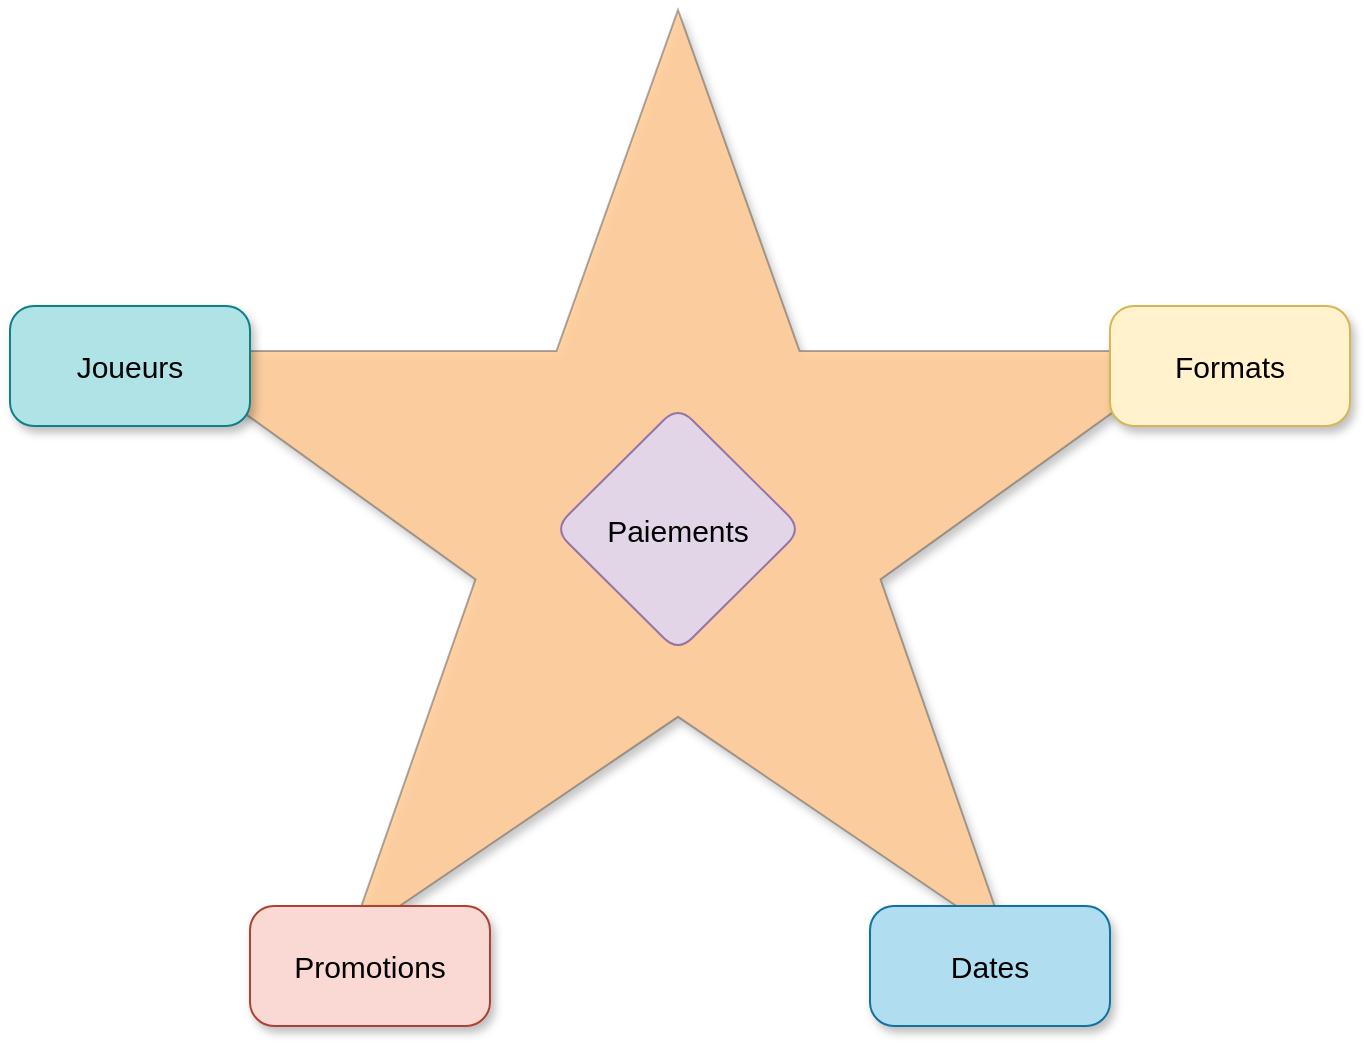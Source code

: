 <mxfile version="13.8.5" type="device" pages="6"><diagram id="HJB_dLtfTR3FHXt50hab" name="star-paiement"><mxGraphModel dx="2031" dy="1003" grid="1" gridSize="10" guides="1" tooltips="1" connect="1" arrows="1" fold="1" page="1" pageScale="1" pageWidth="827" pageHeight="1169" math="0" shadow="0"><root><mxCell id="0"/><mxCell id="1" parent="0"/><mxCell id="ks443IaoIHb-86FTE6MJ-1" value="" style="verticalLabelPosition=bottom;verticalAlign=top;html=1;shape=mxgraph.basic.star;perimeterSpacing=0;shadow=1;portConstraintRotation=0;connectable=1;strokeOpacity=40;fillOpacity=90;comic=0;treeMoving=0;treeFolding=0;resizeHeight=0;resizeWidth=0;backgroundOutline=0;rounded=1;sketch=0;fillColor=#ffcc99;strokeColor=#36393d;noLabel=0;" parent="1" vertex="1"><mxGeometry x="153" y="331" width="520" height="465" as="geometry"/></mxCell><mxCell id="ks443IaoIHb-86FTE6MJ-3" value="Joueurs" style="whiteSpace=wrap;html=1;fontSize=15;fillColor=#b0e3e6;strokeColor=#0e8088;shadow=1;rounded=1;arcSize=20;" parent="1" vertex="1"><mxGeometry x="79" y="479" width="120" height="60" as="geometry"/></mxCell><mxCell id="ks443IaoIHb-86FTE6MJ-4" value="&lt;span style=&quot;font-size: 15px&quot;&gt;Formats&lt;/span&gt;" style="whiteSpace=wrap;html=1;fillColor=#fff2cc;strokeColor=#d6b656;shadow=1;glass=0;rounded=1;arcSize=20;" parent="1" vertex="1"><mxGeometry x="629" y="479" width="120" height="60" as="geometry"/></mxCell><mxCell id="ks443IaoIHb-86FTE6MJ-6" value="Promotions" style="whiteSpace=wrap;html=1;fontSize=15;fillColor=#fad9d5;strokeColor=#ae4132;shadow=1;rounded=1;arcSize=20;" parent="1" vertex="1"><mxGeometry x="199" y="779" width="120" height="60" as="geometry"/></mxCell><mxCell id="ks443IaoIHb-86FTE6MJ-7" value="Dates" style="whiteSpace=wrap;html=1;fontSize=15;fillColor=#b1ddf0;strokeColor=#10739e;shadow=1;rounded=1;glass=0;arcSize=20;" parent="1" vertex="1"><mxGeometry x="509" y="779" width="120" height="60" as="geometry"/></mxCell><mxCell id="ks443IaoIHb-86FTE6MJ-8" value="Paiements" style="rhombus;whiteSpace=wrap;html=1;fontSize=15;rounded=1;fillColor=#e1d5e7;strokeColor=#9673a6;sketch=0;" parent="1" vertex="1"><mxGeometry x="351" y="529" width="124" height="123" as="geometry"/></mxCell></root></mxGraphModel></diagram><diagram id="ic2LdFjeuWcoYhHBFUix" name="star-inscription"><mxGraphModel dx="1673" dy="826" grid="1" gridSize="10" guides="1" tooltips="1" connect="1" arrows="1" fold="1" page="1" pageScale="1" pageWidth="827" pageHeight="1169" math="0" shadow="0"><root><mxCell id="RKPuoYQc40oV2sxc33DJ-0"/><mxCell id="RKPuoYQc40oV2sxc33DJ-1" parent="RKPuoYQc40oV2sxc33DJ-0"/><mxCell id="Z4tboU90XB9V9T8nIWm8-0" value="" style="verticalLabelPosition=bottom;verticalAlign=top;html=1;shape=mxgraph.basic.star;perimeterSpacing=0;shadow=1;portConstraintRotation=0;connectable=1;strokeOpacity=40;fillOpacity=90;comic=0;treeMoving=0;treeFolding=0;resizeHeight=0;resizeWidth=0;backgroundOutline=0;rounded=1;sketch=0;fillColor=#ffcc99;strokeColor=#36393d;noLabel=0;" parent="RKPuoYQc40oV2sxc33DJ-1" vertex="1"><mxGeometry x="153" y="331" width="520" height="465" as="geometry"/></mxCell><mxCell id="Z4tboU90XB9V9T8nIWm8-1" value="Joueurs" style="whiteSpace=wrap;html=1;fontSize=15;fillColor=#b0e3e6;strokeColor=#0e8088;shadow=1;rounded=1;arcSize=20;" parent="RKPuoYQc40oV2sxc33DJ-1" vertex="1"><mxGeometry x="79" y="479" width="120" height="60" as="geometry"/></mxCell><mxCell id="Z4tboU90XB9V9T8nIWm8-2" value="&lt;span style=&quot;font-size: 15px&quot;&gt;Evenements&lt;/span&gt;" style="whiteSpace=wrap;html=1;fillColor=#fff2cc;strokeColor=#d6b656;shadow=1;glass=0;rounded=1;arcSize=20;" parent="RKPuoYQc40oV2sxc33DJ-1" vertex="1"><mxGeometry x="629" y="479" width="120" height="60" as="geometry"/></mxCell><mxCell id="Z4tboU90XB9V9T8nIWm8-3" value="Promotions" style="whiteSpace=wrap;html=1;fontSize=15;fillColor=#fad9d5;strokeColor=#ae4132;shadow=1;rounded=1;arcSize=20;" parent="RKPuoYQc40oV2sxc33DJ-1" vertex="1"><mxGeometry x="199" y="779" width="120" height="60" as="geometry"/></mxCell><mxCell id="Z4tboU90XB9V9T8nIWm8-4" value="Dates" style="whiteSpace=wrap;html=1;fontSize=15;fillColor=#b1ddf0;strokeColor=#10739e;shadow=1;rounded=1;glass=0;arcSize=20;" parent="RKPuoYQc40oV2sxc33DJ-1" vertex="1"><mxGeometry x="509" y="779" width="120" height="60" as="geometry"/></mxCell><mxCell id="Z4tboU90XB9V9T8nIWm8-5" value="Inscriptions" style="rhombus;whiteSpace=wrap;html=1;fontSize=15;rounded=1;fillColor=#e1d5e7;strokeColor=#9673a6;sketch=0;" parent="RKPuoYQc40oV2sxc33DJ-1" vertex="1"><mxGeometry x="351" y="529" width="124" height="123" as="geometry"/></mxCell></root></mxGraphModel></diagram><diagram id="0-Fn6k_rtyeTClOeep3B" name="star-detail-paiement"><mxGraphModel dx="1422" dy="702" grid="1" gridSize="10" guides="1" tooltips="1" connect="1" arrows="1" fold="1" page="1" pageScale="1" pageWidth="827" pageHeight="1169" math="0" shadow="0"><root><mxCell id="gg4Fp_E7D9b72CZHn8bI-0"/><mxCell id="gg4Fp_E7D9b72CZHn8bI-1" parent="gg4Fp_E7D9b72CZHn8bI-0"/><mxCell id="gg4Fp_E7D9b72CZHn8bI-84" style="rounded=0;orthogonalLoop=1;jettySize=auto;html=1;entryX=1;entryY=0;entryDx=0;entryDy=0;endArrow=none;endFill=0;exitX=0.25;exitY=0;exitDx=0;exitDy=0;" parent="gg4Fp_E7D9b72CZHn8bI-1" source="gg4Fp_E7D9b72CZHn8bI-2" target="gg4Fp_E7D9b72CZHn8bI-25" edge="1"><mxGeometry relative="1" as="geometry"><mxPoint x="345" y="429" as="sourcePoint"/></mxGeometry></mxCell><mxCell id="gg4Fp_E7D9b72CZHn8bI-85" style="rounded=0;orthogonalLoop=1;jettySize=auto;html=1;exitX=0.75;exitY=0;exitDx=0;exitDy=0;entryX=0;entryY=0;entryDx=0;entryDy=0;endArrow=none;endFill=0;" parent="gg4Fp_E7D9b72CZHn8bI-1" source="gg4Fp_E7D9b72CZHn8bI-2" target="gg4Fp_E7D9b72CZHn8bI-56" edge="1"><mxGeometry relative="1" as="geometry"/></mxCell><mxCell id="gg4Fp_E7D9b72CZHn8bI-63" value="Dates" style="swimlane;fontStyle=0;childLayout=stackLayout;horizontal=1;startSize=26;fillColor=#dae8fc;horizontalStack=0;resizeParent=1;resizeParentMax=0;resizeLast=0;collapsible=1;marginBottom=0;strokeColor=#6c8ebf;" parent="gg4Fp_E7D9b72CZHn8bI-1" vertex="1"><mxGeometry x="594" y="770" width="190" height="234" as="geometry"/></mxCell><mxCell id="IcrJvLLwRocprq6XVpzV-0" value="ID Date (PK)" style="text;strokeColor=none;fillColor=none;align=left;verticalAlign=top;spacingLeft=4;spacingRight=4;overflow=hidden;rotatable=0;points=[[0,0.5],[1,0.5]];portConstraint=eastwest;" vertex="1" parent="gg4Fp_E7D9b72CZHn8bI-63"><mxGeometry y="26" width="190" height="26" as="geometry"/></mxCell><mxCell id="gg4Fp_E7D9b72CZHn8bI-4" value="Secondes" style="text;strokeColor=none;fillColor=none;align=left;verticalAlign=top;spacingLeft=4;spacingRight=4;overflow=hidden;rotatable=0;points=[[0,0.5],[1,0.5]];portConstraint=eastwest;" parent="gg4Fp_E7D9b72CZHn8bI-63" vertex="1"><mxGeometry y="52" width="190" height="26" as="geometry"/></mxCell><mxCell id="gg4Fp_E7D9b72CZHn8bI-73" value="Minutes" style="text;strokeColor=none;fillColor=none;align=left;verticalAlign=top;spacingLeft=4;spacingRight=4;overflow=hidden;rotatable=0;points=[[0,0.5],[1,0.5]];portConstraint=eastwest;" parent="gg4Fp_E7D9b72CZHn8bI-63" vertex="1"><mxGeometry y="78" width="190" height="26" as="geometry"/></mxCell><mxCell id="gg4Fp_E7D9b72CZHn8bI-74" value="Heures" style="text;strokeColor=none;fillColor=none;align=left;verticalAlign=top;spacingLeft=4;spacingRight=4;overflow=hidden;rotatable=0;points=[[0,0.5],[1,0.5]];portConstraint=eastwest;" parent="gg4Fp_E7D9b72CZHn8bI-63" vertex="1"><mxGeometry y="104" width="190" height="26" as="geometry"/></mxCell><mxCell id="gg4Fp_E7D9b72CZHn8bI-75" value="Jour" style="text;strokeColor=none;fillColor=none;align=left;verticalAlign=top;spacingLeft=4;spacingRight=4;overflow=hidden;rotatable=0;points=[[0,0.5],[1,0.5]];portConstraint=eastwest;" parent="gg4Fp_E7D9b72CZHn8bI-63" vertex="1"><mxGeometry y="130" width="190" height="26" as="geometry"/></mxCell><mxCell id="gg4Fp_E7D9b72CZHn8bI-5" value="Mois" style="text;strokeColor=none;fillColor=none;align=left;verticalAlign=top;spacingLeft=4;spacingRight=4;overflow=hidden;rotatable=0;points=[[0,0.5],[1,0.5]];portConstraint=eastwest;" parent="gg4Fp_E7D9b72CZHn8bI-63" vertex="1"><mxGeometry y="156" width="190" height="26" as="geometry"/></mxCell><mxCell id="gg4Fp_E7D9b72CZHn8bI-67" value="Année" style="text;strokeColor=none;fillColor=none;align=left;verticalAlign=top;spacingLeft=4;spacingRight=4;overflow=hidden;rotatable=0;points=[[0,0.5],[1,0.5]];portConstraint=eastwest;" parent="gg4Fp_E7D9b72CZHn8bI-63" vertex="1"><mxGeometry y="182" width="190" height="26" as="geometry"/></mxCell><mxCell id="gg4Fp_E7D9b72CZHn8bI-78" value="Fuseau" style="text;strokeColor=none;fillColor=none;align=left;verticalAlign=top;spacingLeft=4;spacingRight=4;overflow=hidden;rotatable=0;points=[[0,0.5],[1,0.5]];portConstraint=eastwest;" parent="gg4Fp_E7D9b72CZHn8bI-63" vertex="1"><mxGeometry y="208" width="190" height="26" as="geometry"/></mxCell><mxCell id="gg4Fp_E7D9b72CZHn8bI-82" style="rounded=0;orthogonalLoop=1;jettySize=auto;html=1;entryX=1;entryY=0;entryDx=0;entryDy=0;endArrow=none;endFill=0;exitX=0.253;exitY=1;exitDx=0;exitDy=0;exitPerimeter=0;" parent="gg4Fp_E7D9b72CZHn8bI-1" source="5UU9oWkeiR0XT3tg_ySX-0" target="gg4Fp_E7D9b72CZHn8bI-42" edge="1"><mxGeometry relative="1" as="geometry"/></mxCell><mxCell id="gg4Fp_E7D9b72CZHn8bI-83" style="rounded=0;orthogonalLoop=1;jettySize=auto;html=1;entryX=0;entryY=0;entryDx=0;entryDy=0;endArrow=none;endFill=0;exitX=0.747;exitY=1;exitDx=0;exitDy=0;exitPerimeter=0;" parent="gg4Fp_E7D9b72CZHn8bI-1" source="5UU9oWkeiR0XT3tg_ySX-0" target="gg4Fp_E7D9b72CZHn8bI-63" edge="1"><mxGeometry relative="1" as="geometry"/></mxCell><mxCell id="gg4Fp_E7D9b72CZHn8bI-42" value="Promotions" style="swimlane;fontStyle=0;childLayout=stackLayout;horizontal=1;startSize=26;fillColor=#f8cecc;horizontalStack=0;resizeParent=1;resizeParentMax=0;resizeLast=0;collapsible=1;marginBottom=0;strokeColor=#b85450;" parent="gg4Fp_E7D9b72CZHn8bI-1" vertex="1"><mxGeometry x="44" y="770" width="190" height="182" as="geometry"/></mxCell><mxCell id="gg4Fp_E7D9b72CZHn8bI-52" value="ID Promotion (PK)" style="text;strokeColor=none;fillColor=none;align=left;verticalAlign=top;spacingLeft=4;spacingRight=4;overflow=hidden;rotatable=0;points=[[0,0.5],[1,0.5]];portConstraint=eastwest;" parent="gg4Fp_E7D9b72CZHn8bI-42" vertex="1"><mxGeometry y="26" width="190" height="26" as="geometry"/></mxCell><mxCell id="gg4Fp_E7D9b72CZHn8bI-9" value="Nom" style="text;strokeColor=none;fillColor=none;align=left;verticalAlign=top;spacingLeft=4;spacingRight=4;overflow=hidden;rotatable=0;points=[[0,0.5],[1,0.5]];portConstraint=eastwest;" parent="gg4Fp_E7D9b72CZHn8bI-42" vertex="1"><mxGeometry y="52" width="190" height="26" as="geometry"/></mxCell><mxCell id="gg4Fp_E7D9b72CZHn8bI-53" value="Reduction" style="text;strokeColor=none;fillColor=none;align=left;verticalAlign=top;spacingLeft=4;spacingRight=4;overflow=hidden;rotatable=0;points=[[0,0.5],[1,0.5]];portConstraint=eastwest;" parent="gg4Fp_E7D9b72CZHn8bI-42" vertex="1"><mxGeometry y="78" width="190" height="26" as="geometry"/></mxCell><mxCell id="gg4Fp_E7D9b72CZHn8bI-68" value="Type Reduction" style="text;strokeColor=none;fillColor=none;align=left;verticalAlign=top;spacingLeft=4;spacingRight=4;overflow=hidden;rotatable=0;points=[[0,0.5],[1,0.5]];portConstraint=eastwest;" parent="gg4Fp_E7D9b72CZHn8bI-42" vertex="1"><mxGeometry y="104" width="190" height="26" as="geometry"/></mxCell><mxCell id="gg4Fp_E7D9b72CZHn8bI-54" value="Date Début" style="text;strokeColor=none;fillColor=none;align=left;verticalAlign=top;spacingLeft=4;spacingRight=4;overflow=hidden;rotatable=0;points=[[0,0.5],[1,0.5]];portConstraint=eastwest;" parent="gg4Fp_E7D9b72CZHn8bI-42" vertex="1"><mxGeometry y="130" width="190" height="26" as="geometry"/></mxCell><mxCell id="gg4Fp_E7D9b72CZHn8bI-55" value="Date Fin" style="text;strokeColor=none;fillColor=none;align=left;verticalAlign=top;spacingLeft=4;spacingRight=4;overflow=hidden;rotatable=0;points=[[0,0.5],[1,0.5]];portConstraint=eastwest;" parent="gg4Fp_E7D9b72CZHn8bI-42" vertex="1"><mxGeometry y="156" width="190" height="26" as="geometry"/></mxCell><mxCell id="gg4Fp_E7D9b72CZHn8bI-2" value="Paiements" style="swimlane;fontStyle=0;childLayout=stackLayout;horizontal=1;startSize=26;fillColor=#fad7ac;horizontalStack=0;resizeParent=1;resizeParentMax=0;resizeLast=0;collapsible=1;marginBottom=0;strokeColor=#b46504;" parent="gg4Fp_E7D9b72CZHn8bI-1" vertex="1"><mxGeometry x="319" y="494" width="190" height="182" as="geometry"/></mxCell><mxCell id="gg4Fp_E7D9b72CZHn8bI-3" value="ID Date (FK)" style="text;strokeColor=none;fillColor=none;align=left;verticalAlign=top;spacingLeft=4;spacingRight=4;overflow=hidden;rotatable=0;points=[[0,0.5],[1,0.5]];portConstraint=eastwest;" parent="gg4Fp_E7D9b72CZHn8bI-2" vertex="1"><mxGeometry y="26" width="190" height="26" as="geometry"/></mxCell><mxCell id="gg4Fp_E7D9b72CZHn8bI-8" value="ID Promotion (FK)" style="text;strokeColor=none;fillColor=none;align=left;verticalAlign=top;spacingLeft=4;spacingRight=4;overflow=hidden;rotatable=0;points=[[0,0.5],[1,0.5]];portConstraint=eastwest;" parent="gg4Fp_E7D9b72CZHn8bI-2" vertex="1"><mxGeometry y="52" width="190" height="26" as="geometry"/></mxCell><mxCell id="gg4Fp_E7D9b72CZHn8bI-11" value="ID Format (FK)" style="text;strokeColor=none;fillColor=none;align=left;verticalAlign=top;spacingLeft=4;spacingRight=4;overflow=hidden;rotatable=0;points=[[0,0.5],[1,0.5]];portConstraint=eastwest;" parent="gg4Fp_E7D9b72CZHn8bI-2" vertex="1"><mxGeometry y="78" width="190" height="26" as="geometry"/></mxCell><mxCell id="gg4Fp_E7D9b72CZHn8bI-10" value="ID Joueur (FK)" style="text;strokeColor=none;fillColor=none;align=left;verticalAlign=top;spacingLeft=4;spacingRight=4;overflow=hidden;rotatable=0;points=[[0,0.5],[1,0.5]];portConstraint=eastwest;" parent="gg4Fp_E7D9b72CZHn8bI-2" vertex="1"><mxGeometry y="104" width="190" height="26" as="geometry"/></mxCell><mxCell id="gg4Fp_E7D9b72CZHn8bI-22" value="Quantité" style="text;strokeColor=none;fillColor=none;align=left;verticalAlign=top;spacingLeft=4;spacingRight=4;overflow=hidden;rotatable=0;points=[[0,0.5],[1,0.5]];portConstraint=eastwest;" parent="gg4Fp_E7D9b72CZHn8bI-2" vertex="1"><mxGeometry y="130" width="190" height="26" as="geometry"/></mxCell><mxCell id="5UU9oWkeiR0XT3tg_ySX-0" value="Type" style="text;strokeColor=none;fillColor=none;align=left;verticalAlign=top;spacingLeft=4;spacingRight=4;overflow=hidden;rotatable=0;points=[[0,0.5],[1,0.5]];portConstraint=eastwest;" parent="gg4Fp_E7D9b72CZHn8bI-2" vertex="1"><mxGeometry y="156" width="190" height="26" as="geometry"/></mxCell><mxCell id="gg4Fp_E7D9b72CZHn8bI-25" value="Joueurs" style="swimlane;fontStyle=0;childLayout=stackLayout;horizontal=1;startSize=26;fillColor=#d5e8d4;horizontalStack=0;resizeParent=1;resizeParentMax=0;resizeLast=0;collapsible=1;marginBottom=0;strokeColor=#82b366;" parent="gg4Fp_E7D9b72CZHn8bI-1" vertex="1"><mxGeometry x="44" y="195" width="190" height="390" as="geometry"/></mxCell><mxCell id="gg4Fp_E7D9b72CZHn8bI-31" value="ID Joueur (PK)" style="text;strokeColor=none;fillColor=none;align=left;verticalAlign=top;spacingLeft=4;spacingRight=4;overflow=hidden;rotatable=0;points=[[0,0.5],[1,0.5]];portConstraint=eastwest;" parent="gg4Fp_E7D9b72CZHn8bI-25" vertex="1"><mxGeometry y="26" width="190" height="26" as="geometry"/></mxCell><mxCell id="gg4Fp_E7D9b72CZHn8bI-80" value="Nom" style="text;strokeColor=none;fillColor=none;align=left;verticalAlign=top;spacingLeft=4;spacingRight=4;overflow=hidden;rotatable=0;points=[[0,0.5],[1,0.5]];portConstraint=eastwest;" parent="gg4Fp_E7D9b72CZHn8bI-25" vertex="1"><mxGeometry y="52" width="190" height="26" as="geometry"/></mxCell><mxCell id="gg4Fp_E7D9b72CZHn8bI-79" value="Prénom" style="text;strokeColor=none;fillColor=none;align=left;verticalAlign=top;spacingLeft=4;spacingRight=4;overflow=hidden;rotatable=0;points=[[0,0.5],[1,0.5]];portConstraint=eastwest;" parent="gg4Fp_E7D9b72CZHn8bI-25" vertex="1"><mxGeometry y="78" width="190" height="26" as="geometry"/></mxCell><mxCell id="gg4Fp_E7D9b72CZHn8bI-81" value="Pseudo" style="text;strokeColor=none;fillColor=none;align=left;verticalAlign=top;spacingLeft=4;spacingRight=4;overflow=hidden;rotatable=0;points=[[0,0.5],[1,0.5]];portConstraint=eastwest;" parent="gg4Fp_E7D9b72CZHn8bI-25" vertex="1"><mxGeometry y="104" width="190" height="26" as="geometry"/></mxCell><mxCell id="XZE0HeJMKvdjOqxndZu4-0" value="Solde" style="text;strokeColor=none;fillColor=none;align=left;verticalAlign=top;spacingLeft=4;spacingRight=4;overflow=hidden;rotatable=0;points=[[0,0.5],[1,0.5]];portConstraint=eastwest;" parent="gg4Fp_E7D9b72CZHn8bI-25" vertex="1"><mxGeometry y="130" width="190" height="26" as="geometry"/></mxCell><mxCell id="gg4Fp_E7D9b72CZHn8bI-21" value="Type" style="text;strokeColor=none;fillColor=none;align=left;verticalAlign=top;spacingLeft=4;spacingRight=4;overflow=hidden;rotatable=0;points=[[0,0.5],[1,0.5]];portConstraint=eastwest;" parent="gg4Fp_E7D9b72CZHn8bI-25" vertex="1"><mxGeometry y="156" width="190" height="26" as="geometry"/></mxCell><mxCell id="gg4Fp_E7D9b72CZHn8bI-18" value="Email " style="text;strokeColor=none;fillColor=none;align=left;verticalAlign=top;spacingLeft=4;spacingRight=4;overflow=hidden;rotatable=0;points=[[0,0.5],[1,0.5]];portConstraint=eastwest;" parent="gg4Fp_E7D9b72CZHn8bI-25" vertex="1"><mxGeometry y="182" width="190" height="26" as="geometry"/></mxCell><mxCell id="gg4Fp_E7D9b72CZHn8bI-15" value="Date Naissance" style="text;strokeColor=none;fillColor=none;align=left;verticalAlign=top;spacingLeft=4;spacingRight=4;overflow=hidden;rotatable=0;points=[[0,0.5],[1,0.5]];portConstraint=eastwest;" parent="gg4Fp_E7D9b72CZHn8bI-25" vertex="1"><mxGeometry y="208" width="190" height="26" as="geometry"/></mxCell><mxCell id="gg4Fp_E7D9b72CZHn8bI-19" value="Age" style="text;strokeColor=none;fillColor=none;align=left;verticalAlign=top;spacingLeft=4;spacingRight=4;overflow=hidden;rotatable=0;points=[[0,0.5],[1,0.5]];portConstraint=eastwest;" parent="gg4Fp_E7D9b72CZHn8bI-25" vertex="1"><mxGeometry y="234" width="190" height="26" as="geometry"/></mxCell><mxCell id="gg4Fp_E7D9b72CZHn8bI-41" value="Adresse" style="text;strokeColor=none;fillColor=none;align=left;verticalAlign=top;spacingLeft=4;spacingRight=4;overflow=hidden;rotatable=0;points=[[0,0.5],[1,0.5]];portConstraint=eastwest;" parent="gg4Fp_E7D9b72CZHn8bI-25" vertex="1"><mxGeometry y="260" width="190" height="26" as="geometry"/></mxCell><mxCell id="gg4Fp_E7D9b72CZHn8bI-16" value="Ville" style="text;strokeColor=none;fillColor=none;align=left;verticalAlign=top;spacingLeft=4;spacingRight=4;overflow=hidden;rotatable=0;points=[[0,0.5],[1,0.5]];portConstraint=eastwest;" parent="gg4Fp_E7D9b72CZHn8bI-25" vertex="1"><mxGeometry y="286" width="190" height="26" as="geometry"/></mxCell><mxCell id="gg4Fp_E7D9b72CZHn8bI-17" value="Pays" style="text;strokeColor=none;fillColor=none;align=left;verticalAlign=top;spacingLeft=4;spacingRight=4;overflow=hidden;rotatable=0;points=[[0,0.5],[1,0.5]];portConstraint=eastwest;" parent="gg4Fp_E7D9b72CZHn8bI-25" vertex="1"><mxGeometry y="312" width="190" height="26" as="geometry"/></mxCell><mxCell id="gg4Fp_E7D9b72CZHn8bI-20" value="Haut Fait" style="text;strokeColor=none;fillColor=none;align=left;verticalAlign=top;spacingLeft=4;spacingRight=4;overflow=hidden;rotatable=0;points=[[0,0.5],[1,0.5]];portConstraint=eastwest;" parent="gg4Fp_E7D9b72CZHn8bI-25" vertex="1"><mxGeometry y="338" width="190" height="26" as="geometry"/></mxCell><mxCell id="gg4Fp_E7D9b72CZHn8bI-62" value="Coordonnée Bancaire" style="text;strokeColor=none;fillColor=none;align=left;verticalAlign=top;spacingLeft=4;spacingRight=4;overflow=hidden;rotatable=0;points=[[0,0.5],[1,0.5]];portConstraint=eastwest;" parent="gg4Fp_E7D9b72CZHn8bI-25" vertex="1"><mxGeometry y="364" width="190" height="26" as="geometry"/></mxCell><mxCell id="gg4Fp_E7D9b72CZHn8bI-56" value="Formats" style="swimlane;fontStyle=0;childLayout=stackLayout;horizontal=1;startSize=26;fillColor=#fff2cc;horizontalStack=0;resizeParent=1;resizeParentMax=0;resizeLast=0;collapsible=1;marginBottom=0;strokeColor=#d6b656;" parent="gg4Fp_E7D9b72CZHn8bI-1" vertex="1"><mxGeometry x="594" y="195" width="190" height="182" as="geometry"/></mxCell><mxCell id="gg4Fp_E7D9b72CZHn8bI-58" value="ID Format (PK)" style="text;strokeColor=none;fillColor=none;align=left;verticalAlign=top;spacingLeft=4;spacingRight=4;overflow=hidden;rotatable=0;points=[[0,0.5],[1,0.5]];portConstraint=eastwest;" parent="gg4Fp_E7D9b72CZHn8bI-56" vertex="1"><mxGeometry y="26" width="190" height="26" as="geometry"/></mxCell><mxCell id="gg4Fp_E7D9b72CZHn8bI-69" value="Type" style="text;strokeColor=none;fillColor=none;align=left;verticalAlign=top;spacingLeft=4;spacingRight=4;overflow=hidden;rotatable=0;points=[[0,0.5],[1,0.5]];portConstraint=eastwest;" parent="gg4Fp_E7D9b72CZHn8bI-56" vertex="1"><mxGeometry y="52" width="190" height="26" as="geometry"/></mxCell><mxCell id="gg4Fp_E7D9b72CZHn8bI-76" value="Taxe" style="text;strokeColor=none;fillColor=none;align=left;verticalAlign=top;spacingLeft=4;spacingRight=4;overflow=hidden;rotatable=0;points=[[0,0.5],[1,0.5]];portConstraint=eastwest;" parent="gg4Fp_E7D9b72CZHn8bI-56" vertex="1"><mxGeometry y="78" width="190" height="26" as="geometry"/></mxCell><mxCell id="gg4Fp_E7D9b72CZHn8bI-71" value="Montant Min" style="text;strokeColor=none;fillColor=none;align=left;verticalAlign=top;spacingLeft=4;spacingRight=4;overflow=hidden;rotatable=0;points=[[0,0.5],[1,0.5]];portConstraint=eastwest;" parent="gg4Fp_E7D9b72CZHn8bI-56" vertex="1"><mxGeometry y="104" width="190" height="26" as="geometry"/></mxCell><mxCell id="gg4Fp_E7D9b72CZHn8bI-72" value="Montant Max" style="text;strokeColor=none;fillColor=none;align=left;verticalAlign=top;spacingLeft=4;spacingRight=4;overflow=hidden;rotatable=0;points=[[0,0.5],[1,0.5]];portConstraint=eastwest;" parent="gg4Fp_E7D9b72CZHn8bI-56" vertex="1"><mxGeometry y="130" width="190" height="26" as="geometry"/></mxCell><mxCell id="gg4Fp_E7D9b72CZHn8bI-77" value="Forme Monetaire" style="text;strokeColor=none;fillColor=none;align=left;verticalAlign=top;spacingLeft=4;spacingRight=4;overflow=hidden;rotatable=0;points=[[0,0.5],[1,0.5]];portConstraint=eastwest;" parent="gg4Fp_E7D9b72CZHn8bI-56" vertex="1"><mxGeometry y="156" width="190" height="26" as="geometry"/></mxCell><mxCell id="3PtB2VNDIzuivpJ4PlvV-0" value="&lt;font style=&quot;font-size: 11px&quot;&gt;&lt;i&gt;0: dépôt&lt;br&gt;1: retrait&lt;/i&gt;&lt;/font&gt;" style="whiteSpace=wrap;html=1;rounded=1;arcSize=0;align=left;verticalAlign=middle;strokeWidth=1;autosize=1;spacing=4;treeFolding=1;treeMoving=1;newEdgeStyle={&quot;edgeStyle&quot;:&quot;entityRelationEdgeStyle&quot;,&quot;startArrow&quot;:&quot;none&quot;,&quot;endArrow&quot;:&quot;none&quot;,&quot;segment&quot;:10,&quot;curved&quot;:1};sketch=0;fillColor=#eeeeee;shadow=0;glass=0;strokeColor=#36393d;" vertex="1" collapsed="1" parent="gg4Fp_E7D9b72CZHn8bI-1"><mxGeometry x="190" y="620" width="80" height="40" as="geometry"/></mxCell><mxCell id="3PtB2VNDIzuivpJ4PlvV-1" value="" style="edgeStyle=entityRelationEdgeStyle;startArrow=none;endArrow=none;segment=10;curved=1;exitX=0;exitY=0.5;exitDx=0;exitDy=0;" edge="1" parent="gg4Fp_E7D9b72CZHn8bI-1" target="3PtB2VNDIzuivpJ4PlvV-0" source="5UU9oWkeiR0XT3tg_ySX-0"><mxGeometry relative="1" as="geometry"><mxPoint x="290" y="690" as="sourcePoint"/></mxGeometry></mxCell><mxCell id="3PtB2VNDIzuivpJ4PlvV-2" value="&lt;font style=&quot;font-size: 11px&quot;&gt;&lt;i&gt;0: Normal&lt;br&gt;1: VIP&lt;/i&gt;&lt;/font&gt;" style="whiteSpace=wrap;html=1;rounded=1;arcSize=0;align=left;verticalAlign=middle;strokeWidth=1;autosize=1;spacing=4;treeFolding=1;treeMoving=1;newEdgeStyle={&quot;edgeStyle&quot;:&quot;entityRelationEdgeStyle&quot;,&quot;startArrow&quot;:&quot;none&quot;,&quot;endArrow&quot;:&quot;none&quot;,&quot;segment&quot;:10,&quot;curved&quot;:1};sketch=0;fillColor=#eeeeee;shadow=0;glass=0;strokeColor=#36393d;" vertex="1" collapsed="1" parent="gg4Fp_E7D9b72CZHn8bI-1"><mxGeometry x="44" y="120" width="90" height="40" as="geometry"/></mxCell><mxCell id="3PtB2VNDIzuivpJ4PlvV-3" value="" style="edgeStyle=elbowEdgeStyle;startArrow=none;endArrow=none;segment=10;exitX=0;exitY=0.5;exitDx=0;exitDy=0;entryX=0;entryY=0.5;entryDx=0;entryDy=0;" edge="1" parent="gg4Fp_E7D9b72CZHn8bI-1" target="3PtB2VNDIzuivpJ4PlvV-2" source="gg4Fp_E7D9b72CZHn8bI-21"><mxGeometry relative="1" as="geometry"><mxPoint x="158" y="166" as="sourcePoint"/><Array as="points"><mxPoint x="20" y="252"/></Array></mxGeometry></mxCell></root></mxGraphModel></diagram><diagram id="oZmL4RfIfHULFRG1wlIO" name="star-detail-inscription"><mxGraphModel dx="1422" dy="702" grid="1" gridSize="10" guides="1" tooltips="1" connect="1" arrows="1" fold="1" page="1" pageScale="1" pageWidth="827" pageHeight="1169" math="0" shadow="0"><root><mxCell id="5ZHzz1r7UgFiDqYj8SBV-0"/><mxCell id="5ZHzz1r7UgFiDqYj8SBV-1" parent="5ZHzz1r7UgFiDqYj8SBV-0"/><mxCell id="ujgf4Dt5j3HNyQNTUHKq-0" style="rounded=0;orthogonalLoop=1;jettySize=auto;html=1;entryX=1;entryY=0;entryDx=0;entryDy=0;endArrow=none;endFill=0;exitX=0.25;exitY=0;exitDx=0;exitDy=0;" parent="5ZHzz1r7UgFiDqYj8SBV-1" source="ujgf4Dt5j3HNyQNTUHKq-2" target="OH-T-yIyhn9tFSfGIX4i-0" edge="1"><mxGeometry relative="1" as="geometry"><mxPoint x="339" y="393" as="sourcePoint"/><mxPoint x="234" y="314" as="targetPoint"/></mxGeometry></mxCell><mxCell id="ujgf4Dt5j3HNyQNTUHKq-1" style="rounded=0;orthogonalLoop=1;jettySize=auto;html=1;exitX=0.75;exitY=0;exitDx=0;exitDy=0;entryX=0;entryY=0;entryDx=0;entryDy=0;endArrow=none;endFill=0;" parent="5ZHzz1r7UgFiDqYj8SBV-1" source="ujgf4Dt5j3HNyQNTUHKq-2" target="ujgf4Dt5j3HNyQNTUHKq-8" edge="1"><mxGeometry relative="1" as="geometry"/></mxCell><mxCell id="ELVpSqub6kKCoM7HmPYB-9" style="rounded=0;orthogonalLoop=1;jettySize=auto;html=1;entryX=1;entryY=0;entryDx=0;entryDy=0;endArrow=none;endFill=0;exitX=0.245;exitY=1;exitDx=0;exitDy=0;exitPerimeter=0;" parent="5ZHzz1r7UgFiDqYj8SBV-1" source="ujgf4Dt5j3HNyQNTUHKq-51" target="tPN02Mq5vkt0jf3XOKTz-0" edge="1"><mxGeometry relative="1" as="geometry"><mxPoint x="359.55" y="627.0" as="sourcePoint"/><mxPoint x="234.0" y="724" as="targetPoint"/></mxGeometry></mxCell><mxCell id="ELVpSqub6kKCoM7HmPYB-10" style="rounded=0;orthogonalLoop=1;jettySize=auto;html=1;entryX=0;entryY=0;entryDx=0;entryDy=0;endArrow=none;endFill=0;exitX=0.751;exitY=1;exitDx=0;exitDy=0;exitPerimeter=0;" parent="5ZHzz1r7UgFiDqYj8SBV-1" source="ujgf4Dt5j3HNyQNTUHKq-51" target="vtYYuHjflzbMYYVbE-rd-0" edge="1"><mxGeometry relative="1" as="geometry"><mxPoint x="455.12" y="627.0" as="sourcePoint"/><mxPoint x="594" y="724" as="targetPoint"/></mxGeometry></mxCell><mxCell id="ujgf4Dt5j3HNyQNTUHKq-2" value="Inscriptions" style="swimlane;fontStyle=0;childLayout=stackLayout;horizontal=1;startSize=26;fillColor=#fad7ac;horizontalStack=0;resizeParent=1;resizeParentMax=0;resizeLast=0;collapsible=1;marginBottom=0;strokeColor=#b46504;" parent="5ZHzz1r7UgFiDqYj8SBV-1" vertex="1"><mxGeometry x="312.5" y="484" width="190" height="156" as="geometry"/></mxCell><mxCell id="ujgf4Dt5j3HNyQNTUHKq-3" value="ID Date (FK)" style="text;strokeColor=none;fillColor=none;align=left;verticalAlign=top;spacingLeft=4;spacingRight=4;overflow=hidden;rotatable=0;points=[[0,0.5],[1,0.5]];portConstraint=eastwest;" parent="ujgf4Dt5j3HNyQNTUHKq-2" vertex="1"><mxGeometry y="26" width="190" height="26" as="geometry"/></mxCell><mxCell id="ujgf4Dt5j3HNyQNTUHKq-4" value="ID Promotion (FK)" style="text;strokeColor=none;fillColor=none;align=left;verticalAlign=top;spacingLeft=4;spacingRight=4;overflow=hidden;rotatable=0;points=[[0,0.5],[1,0.5]];portConstraint=eastwest;" parent="ujgf4Dt5j3HNyQNTUHKq-2" vertex="1"><mxGeometry y="52" width="190" height="26" as="geometry"/></mxCell><mxCell id="ujgf4Dt5j3HNyQNTUHKq-5" value="ID Evenement (FK)" style="text;strokeColor=none;fillColor=none;align=left;verticalAlign=top;spacingLeft=4;spacingRight=4;overflow=hidden;rotatable=0;points=[[0,0.5],[1,0.5]];portConstraint=eastwest;" parent="ujgf4Dt5j3HNyQNTUHKq-2" vertex="1"><mxGeometry y="78" width="190" height="26" as="geometry"/></mxCell><mxCell id="ujgf4Dt5j3HNyQNTUHKq-6" value="ID Joueur (FK)" style="text;strokeColor=none;fillColor=none;align=left;verticalAlign=top;spacingLeft=4;spacingRight=4;overflow=hidden;rotatable=0;points=[[0,0.5],[1,0.5]];portConstraint=eastwest;" parent="ujgf4Dt5j3HNyQNTUHKq-2" vertex="1"><mxGeometry y="104" width="190" height="26" as="geometry"/></mxCell><mxCell id="ujgf4Dt5j3HNyQNTUHKq-51" value="Prix Inscription" style="text;strokeColor=none;fillColor=none;align=left;verticalAlign=top;spacingLeft=4;spacingRight=4;overflow=hidden;rotatable=0;points=[[0,0.5],[1,0.5]];portConstraint=eastwest;" parent="ujgf4Dt5j3HNyQNTUHKq-2" vertex="1"><mxGeometry y="130" width="190" height="26" as="geometry"/></mxCell><mxCell id="OH-T-yIyhn9tFSfGIX4i-0" value="Joueurs" style="swimlane;fontStyle=0;childLayout=stackLayout;horizontal=1;startSize=26;fillColor=#d5e8d4;horizontalStack=0;resizeParent=1;resizeParentMax=0;resizeLast=0;collapsible=1;marginBottom=0;strokeColor=#82b366;" parent="5ZHzz1r7UgFiDqYj8SBV-1" vertex="1"><mxGeometry x="44" y="195" width="196" height="390" as="geometry"/></mxCell><mxCell id="OH-T-yIyhn9tFSfGIX4i-1" value="ID Joueur (PK)" style="text;strokeColor=none;fillColor=none;align=left;verticalAlign=top;spacingLeft=4;spacingRight=4;overflow=hidden;rotatable=0;points=[[0,0.5],[1,0.5]];portConstraint=eastwest;" parent="OH-T-yIyhn9tFSfGIX4i-0" vertex="1"><mxGeometry y="26" width="196" height="26" as="geometry"/></mxCell><mxCell id="OH-T-yIyhn9tFSfGIX4i-2" value="Nom" style="text;strokeColor=none;fillColor=none;align=left;verticalAlign=top;spacingLeft=4;spacingRight=4;overflow=hidden;rotatable=0;points=[[0,0.5],[1,0.5]];portConstraint=eastwest;" parent="OH-T-yIyhn9tFSfGIX4i-0" vertex="1"><mxGeometry y="52" width="196" height="26" as="geometry"/></mxCell><mxCell id="OH-T-yIyhn9tFSfGIX4i-3" value="Prénom" style="text;strokeColor=none;fillColor=none;align=left;verticalAlign=top;spacingLeft=4;spacingRight=4;overflow=hidden;rotatable=0;points=[[0,0.5],[1,0.5]];portConstraint=eastwest;" parent="OH-T-yIyhn9tFSfGIX4i-0" vertex="1"><mxGeometry y="78" width="196" height="26" as="geometry"/></mxCell><mxCell id="OH-T-yIyhn9tFSfGIX4i-4" value="Pseudo" style="text;strokeColor=none;fillColor=none;align=left;verticalAlign=top;spacingLeft=4;spacingRight=4;overflow=hidden;rotatable=0;points=[[0,0.5],[1,0.5]];portConstraint=eastwest;" parent="OH-T-yIyhn9tFSfGIX4i-0" vertex="1"><mxGeometry y="104" width="196" height="26" as="geometry"/></mxCell><mxCell id="KnHytJWCuU5DSY4Yf3Y4-0" value="Solde" style="text;strokeColor=none;fillColor=none;align=left;verticalAlign=top;spacingLeft=4;spacingRight=4;overflow=hidden;rotatable=0;points=[[0,0.5],[1,0.5]];portConstraint=eastwest;" parent="OH-T-yIyhn9tFSfGIX4i-0" vertex="1"><mxGeometry y="130" width="196" height="26" as="geometry"/></mxCell><mxCell id="OH-T-yIyhn9tFSfGIX4i-5" value="Type //Normal - VIP" style="text;strokeColor=none;fillColor=none;align=left;verticalAlign=top;spacingLeft=4;spacingRight=4;overflow=hidden;rotatable=0;points=[[0,0.5],[1,0.5]];portConstraint=eastwest;" parent="OH-T-yIyhn9tFSfGIX4i-0" vertex="1"><mxGeometry y="156" width="196" height="26" as="geometry"/></mxCell><mxCell id="OH-T-yIyhn9tFSfGIX4i-6" value="Email " style="text;strokeColor=none;fillColor=none;align=left;verticalAlign=top;spacingLeft=4;spacingRight=4;overflow=hidden;rotatable=0;points=[[0,0.5],[1,0.5]];portConstraint=eastwest;" parent="OH-T-yIyhn9tFSfGIX4i-0" vertex="1"><mxGeometry y="182" width="196" height="26" as="geometry"/></mxCell><mxCell id="OH-T-yIyhn9tFSfGIX4i-7" value="Date Naissance" style="text;strokeColor=none;fillColor=none;align=left;verticalAlign=top;spacingLeft=4;spacingRight=4;overflow=hidden;rotatable=0;points=[[0,0.5],[1,0.5]];portConstraint=eastwest;" parent="OH-T-yIyhn9tFSfGIX4i-0" vertex="1"><mxGeometry y="208" width="196" height="26" as="geometry"/></mxCell><mxCell id="OH-T-yIyhn9tFSfGIX4i-8" value="Age" style="text;strokeColor=none;fillColor=none;align=left;verticalAlign=top;spacingLeft=4;spacingRight=4;overflow=hidden;rotatable=0;points=[[0,0.5],[1,0.5]];portConstraint=eastwest;" parent="OH-T-yIyhn9tFSfGIX4i-0" vertex="1"><mxGeometry y="234" width="196" height="26" as="geometry"/></mxCell><mxCell id="OH-T-yIyhn9tFSfGIX4i-9" value="Adresse" style="text;strokeColor=none;fillColor=none;align=left;verticalAlign=top;spacingLeft=4;spacingRight=4;overflow=hidden;rotatable=0;points=[[0,0.5],[1,0.5]];portConstraint=eastwest;" parent="OH-T-yIyhn9tFSfGIX4i-0" vertex="1"><mxGeometry y="260" width="196" height="26" as="geometry"/></mxCell><mxCell id="OH-T-yIyhn9tFSfGIX4i-10" value="Ville" style="text;strokeColor=none;fillColor=none;align=left;verticalAlign=top;spacingLeft=4;spacingRight=4;overflow=hidden;rotatable=0;points=[[0,0.5],[1,0.5]];portConstraint=eastwest;" parent="OH-T-yIyhn9tFSfGIX4i-0" vertex="1"><mxGeometry y="286" width="196" height="26" as="geometry"/></mxCell><mxCell id="OH-T-yIyhn9tFSfGIX4i-11" value="Pays" style="text;strokeColor=none;fillColor=none;align=left;verticalAlign=top;spacingLeft=4;spacingRight=4;overflow=hidden;rotatable=0;points=[[0,0.5],[1,0.5]];portConstraint=eastwest;" parent="OH-T-yIyhn9tFSfGIX4i-0" vertex="1"><mxGeometry y="312" width="196" height="26" as="geometry"/></mxCell><mxCell id="OH-T-yIyhn9tFSfGIX4i-12" value="Haut Fait" style="text;strokeColor=none;fillColor=none;align=left;verticalAlign=top;spacingLeft=4;spacingRight=4;overflow=hidden;rotatable=0;points=[[0,0.5],[1,0.5]];portConstraint=eastwest;" parent="OH-T-yIyhn9tFSfGIX4i-0" vertex="1"><mxGeometry y="338" width="196" height="26" as="geometry"/></mxCell><mxCell id="OH-T-yIyhn9tFSfGIX4i-13" value="Coordonnée Bancaire" style="text;strokeColor=none;fillColor=none;align=left;verticalAlign=top;spacingLeft=4;spacingRight=4;overflow=hidden;rotatable=0;points=[[0,0.5],[1,0.5]];portConstraint=eastwest;" parent="OH-T-yIyhn9tFSfGIX4i-0" vertex="1"><mxGeometry y="364" width="196" height="26" as="geometry"/></mxCell><mxCell id="ujgf4Dt5j3HNyQNTUHKq-8" value="Evenements" style="swimlane;fontStyle=0;childLayout=stackLayout;horizontal=1;startSize=26;fillColor=#fff2cc;horizontalStack=0;resizeParent=1;resizeParentMax=0;resizeLast=0;collapsible=1;marginBottom=0;strokeColor=#d6b656;" parent="5ZHzz1r7UgFiDqYj8SBV-1" vertex="1"><mxGeometry x="580" y="195" width="190" height="286" as="geometry"/></mxCell><mxCell id="ujgf4Dt5j3HNyQNTUHKq-9" value="ID Evenement (PK)" style="text;strokeColor=none;fillColor=none;align=left;verticalAlign=top;spacingLeft=4;spacingRight=4;overflow=hidden;rotatable=0;points=[[0,0.5],[1,0.5]];portConstraint=eastwest;" parent="ujgf4Dt5j3HNyQNTUHKq-8" vertex="1"><mxGeometry y="26" width="190" height="26" as="geometry"/></mxCell><mxCell id="ujgf4Dt5j3HNyQNTUHKq-48" value="Organisateur" style="text;strokeColor=none;fillColor=none;align=left;verticalAlign=top;spacingLeft=4;spacingRight=4;overflow=hidden;rotatable=0;points=[[0,0.5],[1,0.5]];portConstraint=eastwest;" parent="ujgf4Dt5j3HNyQNTUHKq-8" vertex="1"><mxGeometry y="52" width="190" height="26" as="geometry"/></mxCell><mxCell id="y5w7iwELhnXMnab2x5yh-0" value="Nombre Joueurs Inscrits" style="text;strokeColor=none;fillColor=none;align=left;verticalAlign=top;spacingLeft=4;spacingRight=4;overflow=hidden;rotatable=0;points=[[0,0.5],[1,0.5]];portConstraint=eastwest;" parent="ujgf4Dt5j3HNyQNTUHKq-8" vertex="1"><mxGeometry y="78" width="190" height="26" as="geometry"/></mxCell><mxCell id="ujgf4Dt5j3HNyQNTUHKq-49" value="Nombre Max Joueurs" style="text;strokeColor=none;fillColor=none;align=left;verticalAlign=top;spacingLeft=4;spacingRight=4;overflow=hidden;rotatable=0;points=[[0,0.5],[1,0.5]];portConstraint=eastwest;" parent="ujgf4Dt5j3HNyQNTUHKq-8" vertex="1"><mxGeometry y="104" width="190" height="26" as="geometry"/></mxCell><mxCell id="ujgf4Dt5j3HNyQNTUHKq-50" value="Cash Prize" style="text;strokeColor=none;fillColor=none;align=left;verticalAlign=top;spacingLeft=4;spacingRight=4;overflow=hidden;rotatable=0;points=[[0,0.5],[1,0.5]];portConstraint=eastwest;" parent="ujgf4Dt5j3HNyQNTUHKq-8" vertex="1"><mxGeometry y="130" width="190" height="26" as="geometry"/></mxCell><mxCell id="OH-T-yIyhn9tFSfGIX4i-15" value="Date Début" style="text;strokeColor=none;fillColor=none;align=left;verticalAlign=top;spacingLeft=4;spacingRight=4;overflow=hidden;rotatable=0;points=[[0,0.5],[1,0.5]];portConstraint=eastwest;" parent="ujgf4Dt5j3HNyQNTUHKq-8" vertex="1"><mxGeometry y="156" width="190" height="26" as="geometry"/></mxCell><mxCell id="OH-T-yIyhn9tFSfGIX4i-16" value="Date Fin" style="text;strokeColor=none;fillColor=none;align=left;verticalAlign=top;spacingLeft=4;spacingRight=4;overflow=hidden;rotatable=0;points=[[0,0.5],[1,0.5]];portConstraint=eastwest;" parent="ujgf4Dt5j3HNyQNTUHKq-8" vertex="1"><mxGeometry y="182" width="190" height="26" as="geometry"/></mxCell><mxCell id="OH-T-yIyhn9tFSfGIX4i-17" value="Adresse" style="text;strokeColor=none;fillColor=none;align=left;verticalAlign=top;spacingLeft=4;spacingRight=4;overflow=hidden;rotatable=0;points=[[0,0.5],[1,0.5]];portConstraint=eastwest;" parent="ujgf4Dt5j3HNyQNTUHKq-8" vertex="1"><mxGeometry y="208" width="190" height="26" as="geometry"/></mxCell><mxCell id="OH-T-yIyhn9tFSfGIX4i-18" value="Ville" style="text;strokeColor=none;fillColor=none;align=left;verticalAlign=top;spacingLeft=4;spacingRight=4;overflow=hidden;rotatable=0;points=[[0,0.5],[1,0.5]];portConstraint=eastwest;" parent="ujgf4Dt5j3HNyQNTUHKq-8" vertex="1"><mxGeometry y="234" width="190" height="26" as="geometry"/></mxCell><mxCell id="OH-T-yIyhn9tFSfGIX4i-19" value="Pays" style="text;strokeColor=none;fillColor=none;align=left;verticalAlign=top;spacingLeft=4;spacingRight=4;overflow=hidden;rotatable=0;points=[[0,0.5],[1,0.5]];portConstraint=eastwest;" parent="ujgf4Dt5j3HNyQNTUHKq-8" vertex="1"><mxGeometry y="260" width="190" height="26" as="geometry"/></mxCell><mxCell id="vtYYuHjflzbMYYVbE-rd-0" value="Dates" style="swimlane;fontStyle=0;childLayout=stackLayout;horizontal=1;startSize=26;fillColor=#dae8fc;horizontalStack=0;resizeParent=1;resizeParentMax=0;resizeLast=0;collapsible=1;marginBottom=0;strokeColor=#6c8ebf;" parent="5ZHzz1r7UgFiDqYj8SBV-1" vertex="1"><mxGeometry x="580.5" y="740" width="190" height="234" as="geometry"/></mxCell><mxCell id="dxUjTRYJhv09UY4z96HY-0" value="ID Date (PK)" style="text;strokeColor=none;fillColor=none;align=left;verticalAlign=top;spacingLeft=4;spacingRight=4;overflow=hidden;rotatable=0;points=[[0,0.5],[1,0.5]];portConstraint=eastwest;" vertex="1" parent="vtYYuHjflzbMYYVbE-rd-0"><mxGeometry y="26" width="190" height="26" as="geometry"/></mxCell><mxCell id="vtYYuHjflzbMYYVbE-rd-2" value="Secondes" style="text;strokeColor=none;fillColor=none;align=left;verticalAlign=top;spacingLeft=4;spacingRight=4;overflow=hidden;rotatable=0;points=[[0,0.5],[1,0.5]];portConstraint=eastwest;" parent="vtYYuHjflzbMYYVbE-rd-0" vertex="1"><mxGeometry y="52" width="190" height="26" as="geometry"/></mxCell><mxCell id="vtYYuHjflzbMYYVbE-rd-3" value="Minutes" style="text;strokeColor=none;fillColor=none;align=left;verticalAlign=top;spacingLeft=4;spacingRight=4;overflow=hidden;rotatable=0;points=[[0,0.5],[1,0.5]];portConstraint=eastwest;" parent="vtYYuHjflzbMYYVbE-rd-0" vertex="1"><mxGeometry y="78" width="190" height="26" as="geometry"/></mxCell><mxCell id="vtYYuHjflzbMYYVbE-rd-4" value="Heures" style="text;strokeColor=none;fillColor=none;align=left;verticalAlign=top;spacingLeft=4;spacingRight=4;overflow=hidden;rotatable=0;points=[[0,0.5],[1,0.5]];portConstraint=eastwest;" parent="vtYYuHjflzbMYYVbE-rd-0" vertex="1"><mxGeometry y="104" width="190" height="26" as="geometry"/></mxCell><mxCell id="vtYYuHjflzbMYYVbE-rd-5" value="Jour" style="text;strokeColor=none;fillColor=none;align=left;verticalAlign=top;spacingLeft=4;spacingRight=4;overflow=hidden;rotatable=0;points=[[0,0.5],[1,0.5]];portConstraint=eastwest;" parent="vtYYuHjflzbMYYVbE-rd-0" vertex="1"><mxGeometry y="130" width="190" height="26" as="geometry"/></mxCell><mxCell id="vtYYuHjflzbMYYVbE-rd-6" value="Mois" style="text;strokeColor=none;fillColor=none;align=left;verticalAlign=top;spacingLeft=4;spacingRight=4;overflow=hidden;rotatable=0;points=[[0,0.5],[1,0.5]];portConstraint=eastwest;" parent="vtYYuHjflzbMYYVbE-rd-0" vertex="1"><mxGeometry y="156" width="190" height="26" as="geometry"/></mxCell><mxCell id="vtYYuHjflzbMYYVbE-rd-7" value="Année" style="text;strokeColor=none;fillColor=none;align=left;verticalAlign=top;spacingLeft=4;spacingRight=4;overflow=hidden;rotatable=0;points=[[0,0.5],[1,0.5]];portConstraint=eastwest;" parent="vtYYuHjflzbMYYVbE-rd-0" vertex="1"><mxGeometry y="182" width="190" height="26" as="geometry"/></mxCell><mxCell id="vtYYuHjflzbMYYVbE-rd-8" value="Fuseau" style="text;strokeColor=none;fillColor=none;align=left;verticalAlign=top;spacingLeft=4;spacingRight=4;overflow=hidden;rotatable=0;points=[[0,0.5],[1,0.5]];portConstraint=eastwest;" parent="vtYYuHjflzbMYYVbE-rd-0" vertex="1"><mxGeometry y="208" width="190" height="26" as="geometry"/></mxCell><mxCell id="tPN02Mq5vkt0jf3XOKTz-0" value="Promotions" style="swimlane;fontStyle=0;childLayout=stackLayout;horizontal=1;startSize=26;fillColor=#f8cecc;horizontalStack=0;resizeParent=1;resizeParentMax=0;resizeLast=0;collapsible=1;marginBottom=0;strokeColor=#b85450;" parent="5ZHzz1r7UgFiDqYj8SBV-1" vertex="1"><mxGeometry x="44.5" y="740" width="190" height="182" as="geometry"/></mxCell><mxCell id="tPN02Mq5vkt0jf3XOKTz-1" value="ID Promotion (PK)" style="text;strokeColor=none;fillColor=none;align=left;verticalAlign=top;spacingLeft=4;spacingRight=4;overflow=hidden;rotatable=0;points=[[0,0.5],[1,0.5]];portConstraint=eastwest;" parent="tPN02Mq5vkt0jf3XOKTz-0" vertex="1"><mxGeometry y="26" width="190" height="26" as="geometry"/></mxCell><mxCell id="tPN02Mq5vkt0jf3XOKTz-2" value="Nom" style="text;strokeColor=none;fillColor=none;align=left;verticalAlign=top;spacingLeft=4;spacingRight=4;overflow=hidden;rotatable=0;points=[[0,0.5],[1,0.5]];portConstraint=eastwest;" parent="tPN02Mq5vkt0jf3XOKTz-0" vertex="1"><mxGeometry y="52" width="190" height="26" as="geometry"/></mxCell><mxCell id="tPN02Mq5vkt0jf3XOKTz-3" value="Reduction" style="text;strokeColor=none;fillColor=none;align=left;verticalAlign=top;spacingLeft=4;spacingRight=4;overflow=hidden;rotatable=0;points=[[0,0.5],[1,0.5]];portConstraint=eastwest;" parent="tPN02Mq5vkt0jf3XOKTz-0" vertex="1"><mxGeometry y="78" width="190" height="26" as="geometry"/></mxCell><mxCell id="tPN02Mq5vkt0jf3XOKTz-4" value="Type Reduction" style="text;strokeColor=none;fillColor=none;align=left;verticalAlign=top;spacingLeft=4;spacingRight=4;overflow=hidden;rotatable=0;points=[[0,0.5],[1,0.5]];portConstraint=eastwest;" parent="tPN02Mq5vkt0jf3XOKTz-0" vertex="1"><mxGeometry y="104" width="190" height="26" as="geometry"/></mxCell><mxCell id="tPN02Mq5vkt0jf3XOKTz-5" value="Date Début" style="text;strokeColor=none;fillColor=none;align=left;verticalAlign=top;spacingLeft=4;spacingRight=4;overflow=hidden;rotatable=0;points=[[0,0.5],[1,0.5]];portConstraint=eastwest;" parent="tPN02Mq5vkt0jf3XOKTz-0" vertex="1"><mxGeometry y="130" width="190" height="26" as="geometry"/></mxCell><mxCell id="tPN02Mq5vkt0jf3XOKTz-6" value="Date Fin" style="text;strokeColor=none;fillColor=none;align=left;verticalAlign=top;spacingLeft=4;spacingRight=4;overflow=hidden;rotatable=0;points=[[0,0.5],[1,0.5]];portConstraint=eastwest;" parent="tPN02Mq5vkt0jf3XOKTz-0" vertex="1"><mxGeometry y="156" width="190" height="26" as="geometry"/></mxCell></root></mxGraphModel></diagram><diagram id="h9gcSVShIJU6w4VHLtpk" name="instance-paiement"><mxGraphModel dx="1422" dy="702" grid="1" gridSize="10" guides="1" tooltips="1" connect="1" arrows="1" fold="1" page="1" pageScale="1" pageWidth="827" pageHeight="1169" math="0" shadow="0"><root><mxCell id="z08XYQwXO2VuaYVazSxJ-0"/><mxCell id="z08XYQwXO2VuaYVazSxJ-1" parent="z08XYQwXO2VuaYVazSxJ-0"/><mxCell id="vnx1TfODZb51TKInocaW-55" style="rounded=0;orthogonalLoop=1;jettySize=auto;html=1;exitX=0.251;exitY=0.995;exitDx=0;exitDy=0;entryX=0.5;entryY=0;entryDx=0;entryDy=0;exitPerimeter=0;endArrow=none;endFill=0;" parent="z08XYQwXO2VuaYVazSxJ-1" source="vnx1TfODZb51TKInocaW-101" target="vnx1TfODZb51TKInocaW-83" edge="1"><mxGeometry relative="1" as="geometry"><mxPoint x="134" y="630" as="sourcePoint"/></mxGeometry></mxCell><mxCell id="vnx1TfODZb51TKInocaW-56" style="edgeStyle=none;rounded=0;orthogonalLoop=1;jettySize=auto;html=1;exitX=0.751;exitY=0.995;exitDx=0;exitDy=0;entryX=0.5;entryY=0;entryDx=0;entryDy=0;endArrow=none;endFill=0;exitPerimeter=0;" parent="z08XYQwXO2VuaYVazSxJ-1" source="vnx1TfODZb51TKInocaW-101" target="vnx1TfODZb51TKInocaW-102" edge="1"><mxGeometry relative="1" as="geometry"><mxPoint x="202" y="630" as="sourcePoint"/></mxGeometry></mxCell><mxCell id="vnx1TfODZb51TKInocaW-57" style="edgeStyle=none;rounded=0;orthogonalLoop=1;jettySize=auto;html=1;exitX=0.25;exitY=0;exitDx=0;exitDy=0;entryX=0.5;entryY=1;entryDx=0;entryDy=0;endArrow=none;endFill=0;" parent="z08XYQwXO2VuaYVazSxJ-1" source="vnx1TfODZb51TKInocaW-99" target="vnx1TfODZb51TKInocaW-96" edge="1"><mxGeometry relative="1" as="geometry"><mxPoint x="220" y="496.0" as="targetPoint"/></mxGeometry></mxCell><mxCell id="vnx1TfODZb51TKInocaW-58" style="edgeStyle=none;rounded=0;orthogonalLoop=1;jettySize=auto;html=1;exitX=0.75;exitY=0;exitDx=0;exitDy=0;entryX=0.5;entryY=1;entryDx=0;entryDy=0;endArrow=none;endFill=0;" parent="z08XYQwXO2VuaYVazSxJ-1" source="vnx1TfODZb51TKInocaW-99" target="vnx1TfODZb51TKInocaW-66" edge="1"><mxGeometry relative="1" as="geometry"/></mxCell><mxCell id="vnx1TfODZb51TKInocaW-59" style="edgeStyle=none;rounded=0;orthogonalLoop=1;jettySize=auto;html=1;exitX=0.25;exitY=1;exitDx=0;exitDy=0;entryX=0.5;entryY=0;entryDx=0;entryDy=0;endArrow=none;endFill=0;" parent="z08XYQwXO2VuaYVazSxJ-1" source="vnx1TfODZb51TKInocaW-87" target="vnx1TfODZb51TKInocaW-67" edge="1"><mxGeometry relative="1" as="geometry"/></mxCell><mxCell id="vnx1TfODZb51TKInocaW-60" style="edgeStyle=none;rounded=0;orthogonalLoop=1;jettySize=auto;html=1;exitX=0.75;exitY=1;exitDx=0;exitDy=0;entryX=0.5;entryY=0;entryDx=0;entryDy=0;endArrow=none;endFill=0;" parent="z08XYQwXO2VuaYVazSxJ-1" source="vnx1TfODZb51TKInocaW-87" target="vnx1TfODZb51TKInocaW-75" edge="1"><mxGeometry relative="1" as="geometry"/></mxCell><mxCell id="vnx1TfODZb51TKInocaW-61" value="f1: Formats" style="swimlane;fontStyle=0;childLayout=stackLayout;horizontal=1;startSize=26;fillColor=#fff2cc;horizontalStack=0;resizeParent=1;resizeParentMax=0;resizeLast=0;collapsible=1;marginBottom=0;strokeColor=#d6b656;" parent="z08XYQwXO2VuaYVazSxJ-1" vertex="1"><mxGeometry x="590" y="320" width="140" height="176" as="geometry"/></mxCell><mxCell id="vnx1TfODZb51TKInocaW-62" value="&lt;span style=&quot;color: rgb(0 , 0 , 0) ; font-family: &amp;#34;helvetica&amp;#34; ; font-size: 12px ; font-style: normal ; font-weight: 400 ; letter-spacing: normal ; text-align: center ; text-indent: 0px ; text-transform: none ; word-spacing: 0px ; background-color: rgb(248 , 249 , 250) ; display: inline ; float: none&quot;&gt;Type : Paypal&lt;br&gt;&lt;/span&gt;" style="text;whiteSpace=wrap;html=1;" parent="vnx1TfODZb51TKInocaW-61" vertex="1"><mxGeometry y="26" width="140" height="30" as="geometry"/></mxCell><mxCell id="vnx1TfODZb51TKInocaW-63" value="&lt;span style=&quot;color: rgb(0 , 0 , 0) ; font-family: &amp;#34;helvetica&amp;#34; ; font-size: 12px ; font-style: normal ; font-weight: 400 ; letter-spacing: normal ; text-align: center ; text-indent: 0px ; text-transform: none ; word-spacing: 0px ; background-color: rgb(248 , 249 , 250) ; display: inline ; float: none&quot;&gt;Taxe : 5%&lt;br&gt;&lt;/span&gt;" style="text;whiteSpace=wrap;html=1;" parent="vnx1TfODZb51TKInocaW-61" vertex="1"><mxGeometry y="56" width="140" height="30" as="geometry"/></mxCell><mxCell id="vnx1TfODZb51TKInocaW-64" value="&lt;span style=&quot;color: rgb(0 , 0 , 0) ; font-family: &amp;#34;helvetica&amp;#34; ; font-size: 12px ; font-style: normal ; font-weight: 400 ; letter-spacing: normal ; text-align: center ; text-indent: 0px ; text-transform: none ; word-spacing: 0px ; background-color: rgb(248 , 249 , 250) ; display: inline ; float: none&quot;&gt;Montant Min : 10&lt;br&gt;&lt;/span&gt;" style="text;whiteSpace=wrap;html=1;" parent="vnx1TfODZb51TKInocaW-61" vertex="1"><mxGeometry y="86" width="140" height="30" as="geometry"/></mxCell><mxCell id="vnx1TfODZb51TKInocaW-65" value="&lt;span style=&quot;color: rgb(0 , 0 , 0) ; font-family: &amp;#34;helvetica&amp;#34; ; font-size: 12px ; font-style: normal ; font-weight: 400 ; letter-spacing: normal ; text-align: center ; text-indent: 0px ; text-transform: none ; word-spacing: 0px ; background-color: rgb(248 , 249 , 250) ; display: inline ; float: none&quot;&gt;Montant Max : 200&lt;br&gt;&lt;/span&gt;" style="text;whiteSpace=wrap;html=1;" parent="vnx1TfODZb51TKInocaW-61" vertex="1"><mxGeometry y="116" width="140" height="30" as="geometry"/></mxCell><mxCell id="vnx1TfODZb51TKInocaW-66" value="&lt;span style=&quot;color: rgb(0 , 0 , 0) ; font-family: &amp;#34;helvetica&amp;#34; ; font-size: 12px ; font-style: normal ; font-weight: 400 ; letter-spacing: normal ; text-align: center ; text-indent: 0px ; text-transform: none ; word-spacing: 0px ; background-color: rgb(248 , 249 , 250) ; display: inline ; float: none&quot;&gt;Forme Monétaire : dollars&lt;br&gt;&lt;/span&gt;" style="text;whiteSpace=wrap;html=1;" parent="vnx1TfODZb51TKInocaW-61" vertex="1"><mxGeometry y="146" width="140" height="30" as="geometry"/></mxCell><mxCell id="vnx1TfODZb51TKInocaW-67" value="d1 : Dates" style="swimlane;fontStyle=0;childLayout=stackLayout;horizontal=1;startSize=26;fillColor=#b1ddf0;horizontalStack=0;resizeParent=1;resizeParentMax=0;resizeLast=0;collapsible=1;marginBottom=0;strokeColor=#10739e;" parent="z08XYQwXO2VuaYVazSxJ-1" vertex="1"><mxGeometry x="60" y="930" width="140" height="266" as="geometry"/></mxCell><mxCell id="cVgTiBffJ77WLYd40RW3-0" value="&lt;span style=&quot;color: rgb(0 , 0 , 0) ; font-family: &amp;#34;helvetica&amp;#34; ; font-size: 12px ; font-style: normal ; font-weight: 400 ; letter-spacing: normal ; text-align: center ; text-indent: 0px ; text-transform: none ; word-spacing: 0px ; background-color: rgb(248 , 249 , 250) ; display: inline ; float: none&quot;&gt;ID Date : 1&lt;br&gt;&lt;/span&gt;" style="text;whiteSpace=wrap;html=1;" vertex="1" parent="vnx1TfODZb51TKInocaW-67"><mxGeometry y="26" width="140" height="30" as="geometry"/></mxCell><mxCell id="vnx1TfODZb51TKInocaW-68" value="&lt;span style=&quot;color: rgb(0 , 0 , 0) ; font-family: &amp;#34;helvetica&amp;#34; ; font-size: 12px ; font-style: normal ; font-weight: 400 ; letter-spacing: normal ; text-align: center ; text-indent: 0px ; text-transform: none ; word-spacing: 0px ; background-color: rgb(248 , 249 , 250) ; display: inline ; float: none&quot;&gt;Annee : 2020&lt;br&gt;&lt;/span&gt;" style="text;whiteSpace=wrap;html=1;" parent="vnx1TfODZb51TKInocaW-67" vertex="1"><mxGeometry y="56" width="140" height="30" as="geometry"/></mxCell><mxCell id="vnx1TfODZb51TKInocaW-69" value="&lt;span style=&quot;color: rgb(0 , 0 , 0) ; font-family: &amp;#34;helvetica&amp;#34; ; font-size: 12px ; font-style: normal ; font-weight: 400 ; letter-spacing: normal ; text-align: center ; text-indent: 0px ; text-transform: none ; word-spacing: 0px ; background-color: rgb(248 , 249 , 250) ; display: inline ; float: none&quot;&gt;Mois : 08&lt;br&gt;&lt;/span&gt;" style="text;whiteSpace=wrap;html=1;" parent="vnx1TfODZb51TKInocaW-67" vertex="1"><mxGeometry y="86" width="140" height="30" as="geometry"/></mxCell><mxCell id="vnx1TfODZb51TKInocaW-70" value="&lt;span style=&quot;color: rgb(0 , 0 , 0) ; font-family: &amp;#34;helvetica&amp;#34; ; font-size: 12px ; font-style: normal ; font-weight: 400 ; letter-spacing: normal ; text-align: center ; text-indent: 0px ; text-transform: none ; word-spacing: 0px ; background-color: rgb(248 , 249 , 250) ; display: inline ; float: none&quot;&gt;Jour : 13&lt;br&gt;&lt;/span&gt;" style="text;whiteSpace=wrap;html=1;" parent="vnx1TfODZb51TKInocaW-67" vertex="1"><mxGeometry y="116" width="140" height="30" as="geometry"/></mxCell><mxCell id="vnx1TfODZb51TKInocaW-71" value="&lt;span style=&quot;color: rgb(0 , 0 , 0) ; font-family: &amp;#34;helvetica&amp;#34; ; font-size: 12px ; font-style: normal ; font-weight: 400 ; letter-spacing: normal ; text-align: center ; text-indent: 0px ; text-transform: none ; word-spacing: 0px ; background-color: rgb(248 , 249 , 250) ; display: inline ; float: none&quot;&gt;Heure : 00&lt;br&gt;&lt;/span&gt;" style="text;whiteSpace=wrap;html=1;" parent="vnx1TfODZb51TKInocaW-67" vertex="1"><mxGeometry y="146" width="140" height="30" as="geometry"/></mxCell><mxCell id="vnx1TfODZb51TKInocaW-72" value="&lt;span style=&quot;color: rgb(0 , 0 , 0) ; font-family: &amp;#34;helvetica&amp;#34; ; font-size: 12px ; font-style: normal ; font-weight: 400 ; letter-spacing: normal ; text-align: center ; text-indent: 0px ; text-transform: none ; word-spacing: 0px ; background-color: rgb(248 , 249 , 250) ; display: inline ; float: none&quot;&gt;Minute : 00&lt;br&gt;&lt;/span&gt;" style="text;whiteSpace=wrap;html=1;" parent="vnx1TfODZb51TKInocaW-67" vertex="1"><mxGeometry y="176" width="140" height="30" as="geometry"/></mxCell><mxCell id="vnx1TfODZb51TKInocaW-73" value="&lt;span style=&quot;color: rgb(0 , 0 , 0) ; font-family: &amp;#34;helvetica&amp;#34; ; font-size: 12px ; font-style: normal ; font-weight: 400 ; letter-spacing: normal ; text-align: center ; text-indent: 0px ; text-transform: none ; word-spacing: 0px ; background-color: rgb(248 , 249 , 250) ; display: inline ; float: none&quot;&gt;Seconde : 00&lt;br&gt;&lt;/span&gt;" style="text;whiteSpace=wrap;html=1;" parent="vnx1TfODZb51TKInocaW-67" vertex="1"><mxGeometry y="206" width="140" height="30" as="geometry"/></mxCell><mxCell id="vnx1TfODZb51TKInocaW-74" value="&lt;span style=&quot;color: rgb(0 , 0 , 0) ; font-family: &amp;#34;helvetica&amp;#34; ; font-size: 12px ; font-style: normal ; font-weight: 400 ; letter-spacing: normal ; text-align: center ; text-indent: 0px ; text-transform: none ; word-spacing: 0px ; background-color: rgb(248 , 249 , 250) ; display: inline ; float: none&quot;&gt;Fuseau : GMT +1&lt;br&gt;&lt;/span&gt;" style="text;whiteSpace=wrap;html=1;" parent="vnx1TfODZb51TKInocaW-67" vertex="1"><mxGeometry y="236" width="140" height="30" as="geometry"/></mxCell><mxCell id="vnx1TfODZb51TKInocaW-75" value="d2 : Dates" style="swimlane;fontStyle=0;childLayout=stackLayout;horizontal=1;startSize=26;fillColor=#b1ddf0;horizontalStack=0;resizeParent=1;resizeParentMax=0;resizeLast=0;collapsible=1;marginBottom=0;strokeColor=#10739e;" parent="z08XYQwXO2VuaYVazSxJ-1" vertex="1"><mxGeometry x="240" y="930" width="140" height="266" as="geometry"/></mxCell><mxCell id="cVgTiBffJ77WLYd40RW3-1" value="&lt;span style=&quot;color: rgb(0 , 0 , 0) ; font-family: &amp;#34;helvetica&amp;#34; ; font-size: 12px ; font-style: normal ; font-weight: 400 ; letter-spacing: normal ; text-align: center ; text-indent: 0px ; text-transform: none ; word-spacing: 0px ; background-color: rgb(248 , 249 , 250) ; display: inline ; float: none&quot;&gt;ID Date : 2&lt;br&gt;&lt;/span&gt;" style="text;whiteSpace=wrap;html=1;" vertex="1" parent="vnx1TfODZb51TKInocaW-75"><mxGeometry y="26" width="140" height="30" as="geometry"/></mxCell><mxCell id="vnx1TfODZb51TKInocaW-76" value="&lt;span style=&quot;color: rgb(0 , 0 , 0) ; font-family: &amp;#34;helvetica&amp;#34; ; font-size: 12px ; font-style: normal ; font-weight: 400 ; letter-spacing: normal ; text-align: center ; text-indent: 0px ; text-transform: none ; word-spacing: 0px ; background-color: rgb(248 , 249 , 250) ; display: inline ; float: none&quot;&gt;Annee : 2020&lt;br&gt;&lt;/span&gt;" style="text;whiteSpace=wrap;html=1;" parent="vnx1TfODZb51TKInocaW-75" vertex="1"><mxGeometry y="56" width="140" height="30" as="geometry"/></mxCell><mxCell id="vnx1TfODZb51TKInocaW-77" value="&lt;span style=&quot;color: rgb(0 , 0 , 0) ; font-family: &amp;#34;helvetica&amp;#34; ; font-size: 12px ; font-style: normal ; font-weight: 400 ; letter-spacing: normal ; text-align: center ; text-indent: 0px ; text-transform: none ; word-spacing: 0px ; background-color: rgb(248 , 249 , 250) ; display: inline ; float: none&quot;&gt;Mois : 09&lt;br&gt;&lt;/span&gt;" style="text;whiteSpace=wrap;html=1;" parent="vnx1TfODZb51TKInocaW-75" vertex="1"><mxGeometry y="86" width="140" height="30" as="geometry"/></mxCell><mxCell id="vnx1TfODZb51TKInocaW-78" value="&lt;span style=&quot;color: rgb(0 , 0 , 0) ; font-family: &amp;#34;helvetica&amp;#34; ; font-size: 12px ; font-style: normal ; font-weight: 400 ; letter-spacing: normal ; text-align: center ; text-indent: 0px ; text-transform: none ; word-spacing: 0px ; background-color: rgb(248 , 249 , 250) ; display: inline ; float: none&quot;&gt;Jour : 13&lt;br&gt;&lt;/span&gt;" style="text;whiteSpace=wrap;html=1;" parent="vnx1TfODZb51TKInocaW-75" vertex="1"><mxGeometry y="116" width="140" height="30" as="geometry"/></mxCell><mxCell id="vnx1TfODZb51TKInocaW-79" value="&lt;span style=&quot;color: rgb(0 , 0 , 0) ; font-family: &amp;#34;helvetica&amp;#34; ; font-size: 12px ; font-style: normal ; font-weight: 400 ; letter-spacing: normal ; text-align: center ; text-indent: 0px ; text-transform: none ; word-spacing: 0px ; background-color: rgb(248 , 249 , 250) ; display: inline ; float: none&quot;&gt;Heure : 23&lt;br&gt;&lt;/span&gt;" style="text;whiteSpace=wrap;html=1;" parent="vnx1TfODZb51TKInocaW-75" vertex="1"><mxGeometry y="146" width="140" height="30" as="geometry"/></mxCell><mxCell id="vnx1TfODZb51TKInocaW-80" value="&lt;span style=&quot;color: rgb(0 , 0 , 0) ; font-family: &amp;#34;helvetica&amp;#34; ; font-size: 12px ; font-style: normal ; font-weight: 400 ; letter-spacing: normal ; text-align: center ; text-indent: 0px ; text-transform: none ; word-spacing: 0px ; background-color: rgb(248 , 249 , 250) ; display: inline ; float: none&quot;&gt;Minute : 59&lt;br&gt;&lt;/span&gt;" style="text;whiteSpace=wrap;html=1;" parent="vnx1TfODZb51TKInocaW-75" vertex="1"><mxGeometry y="176" width="140" height="30" as="geometry"/></mxCell><mxCell id="vnx1TfODZb51TKInocaW-81" value="&lt;span style=&quot;color: rgb(0 , 0 , 0) ; font-family: &amp;#34;helvetica&amp;#34; ; font-size: 12px ; font-style: normal ; font-weight: 400 ; letter-spacing: normal ; text-align: center ; text-indent: 0px ; text-transform: none ; word-spacing: 0px ; background-color: rgb(248 , 249 , 250) ; display: inline ; float: none&quot;&gt;Seconde : 59&lt;br&gt;&lt;/span&gt;" style="text;whiteSpace=wrap;html=1;" parent="vnx1TfODZb51TKInocaW-75" vertex="1"><mxGeometry y="206" width="140" height="30" as="geometry"/></mxCell><mxCell id="vnx1TfODZb51TKInocaW-82" value="&lt;span style=&quot;color: rgb(0 , 0 , 0) ; font-family: &amp;#34;helvetica&amp;#34; ; font-size: 12px ; font-style: normal ; font-weight: 400 ; letter-spacing: normal ; text-align: center ; text-indent: 0px ; text-transform: none ; word-spacing: 0px ; background-color: rgb(248 , 249 , 250) ; display: inline ; float: none&quot;&gt;Fuseau : GMT +1&lt;br&gt;&lt;/span&gt;" style="text;whiteSpace=wrap;html=1;" parent="vnx1TfODZb51TKInocaW-75" vertex="1"><mxGeometry y="236" width="140" height="30" as="geometry"/></mxCell><mxCell id="vnx1TfODZb51TKInocaW-83" value="pro1 : Promotions" style="swimlane;fontStyle=0;childLayout=stackLayout;horizontal=1;startSize=26;fillColor=#fad9d5;horizontalStack=0;resizeParent=1;resizeParentMax=0;resizeLast=0;collapsible=1;marginBottom=0;strokeColor=#ae4132;" parent="z08XYQwXO2VuaYVazSxJ-1" vertex="1"><mxGeometry x="150" y="700" width="140" height="146" as="geometry"/></mxCell><mxCell id="vnx1TfODZb51TKInocaW-84" value="&lt;span style=&quot;color: rgb(0 , 0 , 0) ; font-family: &amp;#34;helvetica&amp;#34; ; font-size: 12px ; font-style: normal ; font-weight: 400 ; letter-spacing: normal ; text-align: center ; text-indent: 0px ; text-transform: none ; word-spacing: 0px ; background-color: rgb(248 , 249 , 250) ; display: inline ; float: none&quot;&gt;ID Promotion : 1&lt;br&gt;&lt;/span&gt;" style="text;whiteSpace=wrap;html=1;" parent="vnx1TfODZb51TKInocaW-83" vertex="1"><mxGeometry y="26" width="140" height="30" as="geometry"/></mxCell><mxCell id="vnx1TfODZb51TKInocaW-85" value="&lt;span style=&quot;color: rgb(0 , 0 , 0) ; font-family: &amp;#34;helvetica&amp;#34; ; font-size: 12px ; font-style: normal ; font-weight: 400 ; letter-spacing: normal ; text-align: center ; text-indent: 0px ; text-transform: none ; word-spacing: 0px ; background-color: rgb(248 , 249 , 250) ; display: inline ; float: none&quot;&gt;Date Debut : d1&lt;br&gt;&lt;/span&gt;" style="text;whiteSpace=wrap;html=1;" parent="vnx1TfODZb51TKInocaW-83" vertex="1"><mxGeometry y="56" width="140" height="30" as="geometry"/></mxCell><mxCell id="vnx1TfODZb51TKInocaW-86" value="&lt;span style=&quot;color: rgb(0 , 0 , 0) ; font-family: &amp;#34;helvetica&amp;#34; ; font-size: 12px ; font-style: normal ; font-weight: 400 ; letter-spacing: normal ; text-align: center ; text-indent: 0px ; text-transform: none ; word-spacing: 0px ; background-color: rgb(248 , 249 , 250) ; display: inline ; float: none&quot;&gt;Date Fin : d2&lt;br&gt;&lt;/span&gt;" style="text;whiteSpace=wrap;html=1;" parent="vnx1TfODZb51TKInocaW-83" vertex="1"><mxGeometry y="86" width="140" height="30" as="geometry"/></mxCell><mxCell id="vnx1TfODZb51TKInocaW-87" value="&lt;span style=&quot;color: rgb(0 , 0 , 0) ; font-family: &amp;#34;helvetica&amp;#34; ; font-size: 12px ; font-style: normal ; font-weight: 400 ; letter-spacing: normal ; text-align: center ; text-indent: 0px ; text-transform: none ; word-spacing: 0px ; background-color: rgb(248 , 249 , 250) ; display: inline ; float: none&quot;&gt;Reduction : 20%&lt;br&gt;&lt;/span&gt;" style="text;whiteSpace=wrap;html=1;" parent="vnx1TfODZb51TKInocaW-83" vertex="1"><mxGeometry y="116" width="140" height="30" as="geometry"/></mxCell><mxCell id="vnx1TfODZb51TKInocaW-88" value="j1 : Joueurs" style="swimlane;fontStyle=0;childLayout=stackLayout;horizontal=1;startSize=26;fillColor=#b0e3e6;horizontalStack=0;resizeParent=1;resizeParentMax=0;resizeLast=0;collapsible=1;marginBottom=0;strokeColor=#0e8088;" parent="z08XYQwXO2VuaYVazSxJ-1" vertex="1"><mxGeometry x="122.5" y="230" width="160" height="266" as="geometry"/></mxCell><mxCell id="vnx1TfODZb51TKInocaW-89" value="&lt;span style=&quot;color: rgb(0 , 0 , 0) ; font-family: &amp;#34;helvetica&amp;#34; ; font-size: 12px ; font-style: normal ; font-weight: 400 ; letter-spacing: normal ; text-align: center ; text-indent: 0px ; text-transform: none ; word-spacing: 0px ; background-color: rgb(248 , 249 , 250) ; display: inline ; float: none&quot;&gt;ID Joueur : 1&lt;br&gt;&lt;/span&gt;" style="text;whiteSpace=wrap;html=1;" parent="vnx1TfODZb51TKInocaW-88" vertex="1"><mxGeometry y="26" width="160" height="30" as="geometry"/></mxCell><mxCell id="vnx1TfODZb51TKInocaW-90" value="&lt;span style=&quot;color: rgb(0 , 0 , 0) ; font-family: &amp;#34;helvetica&amp;#34; ; font-size: 12px ; font-style: normal ; font-weight: 400 ; letter-spacing: normal ; text-align: center ; text-indent: 0px ; text-transform: none ; word-spacing: 0px ; background-color: rgb(248 , 249 , 250) ; display: inline ; float: none&quot;&gt;Nom : Astley&lt;br&gt;&lt;/span&gt;" style="text;whiteSpace=wrap;html=1;" parent="vnx1TfODZb51TKInocaW-88" vertex="1"><mxGeometry y="56" width="160" height="30" as="geometry"/></mxCell><mxCell id="vnx1TfODZb51TKInocaW-91" value="&lt;span style=&quot;color: rgb(0 , 0 , 0) ; font-family: &amp;#34;helvetica&amp;#34; ; font-size: 12px ; font-style: normal ; font-weight: 400 ; letter-spacing: normal ; text-align: center ; text-indent: 0px ; text-transform: none ; word-spacing: 0px ; background-color: rgb(248 , 249 , 250) ; display: inline ; float: none&quot;&gt;Prenom : Rick&lt;br&gt;&lt;/span&gt;" style="text;whiteSpace=wrap;html=1;" parent="vnx1TfODZb51TKInocaW-88" vertex="1"><mxGeometry y="86" width="160" height="30" as="geometry"/></mxCell><mxCell id="vnx1TfODZb51TKInocaW-92" value="&lt;span style=&quot;color: rgb(0 , 0 , 0) ; font-family: &amp;#34;helvetica&amp;#34; ; font-size: 12px ; font-style: normal ; font-weight: 400 ; letter-spacing: normal ; text-align: center ; text-indent: 0px ; text-transform: none ; word-spacing: 0px ; background-color: rgb(248 , 249 , 250) ; display: inline ; float: none&quot;&gt;Pseudo : Rickou&lt;br&gt;&lt;/span&gt;" style="text;whiteSpace=wrap;html=1;" parent="vnx1TfODZb51TKInocaW-88" vertex="1"><mxGeometry y="116" width="160" height="30" as="geometry"/></mxCell><mxCell id="vnx1TfODZb51TKInocaW-93" value="&lt;span style=&quot;color: rgb(0 , 0 , 0) ; font-family: &amp;#34;helvetica&amp;#34; ; font-size: 12px ; font-style: normal ; font-weight: 400 ; letter-spacing: normal ; text-align: center ; text-indent: 0px ; text-transform: none ; word-spacing: 0px ; background-color: rgb(248 , 249 , 250) ; display: inline ; float: none&quot;&gt;Age : 21&lt;br&gt;&lt;/span&gt;" style="text;whiteSpace=wrap;html=1;" parent="vnx1TfODZb51TKInocaW-88" vertex="1"><mxGeometry y="146" width="160" height="30" as="geometry"/></mxCell><mxCell id="vnx1TfODZb51TKInocaW-94" value="&lt;span style=&quot;color: rgb(0 , 0 , 0) ; font-family: &amp;#34;helvetica&amp;#34; ; font-size: 12px ; font-style: normal ; font-weight: 400 ; letter-spacing: normal ; text-align: center ; text-indent: 0px ; text-transform: none ; word-spacing: 0px ; background-color: rgb(248 , 249 , 250) ; display: inline ; float: none&quot;&gt;Adresse : 125 rue d'internet&lt;br&gt;&lt;/span&gt;" style="text;whiteSpace=wrap;html=1;" parent="vnx1TfODZb51TKInocaW-88" vertex="1"><mxGeometry y="176" width="160" height="30" as="geometry"/></mxCell><mxCell id="vnx1TfODZb51TKInocaW-95" value="&lt;span style=&quot;color: rgb(0 , 0 , 0) ; font-family: &amp;#34;helvetica&amp;#34; ; font-size: 12px ; font-style: normal ; font-weight: 400 ; letter-spacing: normal ; text-align: center ; text-indent: 0px ; text-transform: none ; word-spacing: 0px ; background-color: rgb(248 , 249 , 250) ; display: inline ; float: none&quot;&gt;Solde : 1650&lt;br&gt;&lt;/span&gt;" style="text;whiteSpace=wrap;html=1;" parent="vnx1TfODZb51TKInocaW-88" vertex="1"><mxGeometry y="206" width="160" height="30" as="geometry"/></mxCell><mxCell id="vnx1TfODZb51TKInocaW-96" value="&lt;span style=&quot;color: rgb(0 , 0 , 0) ; font-family: &amp;#34;helvetica&amp;#34; ; font-size: 12px ; font-style: normal ; font-weight: 400 ; letter-spacing: normal ; text-align: center ; text-indent: 0px ; text-transform: none ; word-spacing: 0px ; background-color: rgb(248 , 249 , 250) ; display: inline ; float: none&quot;&gt;...&lt;br&gt;&lt;/span&gt;" style="text;whiteSpace=wrap;html=1;" parent="vnx1TfODZb51TKInocaW-88" vertex="1"><mxGeometry y="236" width="160" height="30" as="geometry"/></mxCell><mxCell id="vnx1TfODZb51TKInocaW-97" value="&lt;font style=&quot;font-size: 11px&quot;&gt;&lt;i&gt;0: dépôt&lt;br&gt;1: retrait&lt;/i&gt;&lt;/font&gt;" style="whiteSpace=wrap;html=1;rounded=1;arcSize=0;align=left;verticalAlign=middle;strokeWidth=1;autosize=1;spacing=4;treeFolding=1;treeMoving=1;newEdgeStyle={&quot;edgeStyle&quot;:&quot;entityRelationEdgeStyle&quot;,&quot;startArrow&quot;:&quot;none&quot;,&quot;endArrow&quot;:&quot;none&quot;,&quot;segment&quot;:10,&quot;curved&quot;:1};sketch=0;fillColor=#eeeeee;shadow=0;glass=0;strokeColor=#36393d;" parent="z08XYQwXO2VuaYVazSxJ-1" vertex="1" collapsed="1"><mxGeometry x="240" y="575" width="80" height="40" as="geometry"/></mxCell><mxCell id="vnx1TfODZb51TKInocaW-98" value="" style="edgeStyle=entityRelationEdgeStyle;startArrow=none;endArrow=none;segment=10;curved=1;" parent="z08XYQwXO2VuaYVazSxJ-1" source="vnx1TfODZb51TKInocaW-101" target="vnx1TfODZb51TKInocaW-97" edge="1"><mxGeometry relative="1" as="geometry"><mxPoint x="358" y="700" as="sourcePoint"/></mxGeometry></mxCell><mxCell id="vnx1TfODZb51TKInocaW-99" value="p1 : Paiements" style="swimlane;fontStyle=0;childLayout=stackLayout;horizontal=1;startSize=26;fillColor=#fad7ac;horizontalStack=0;resizeParent=1;resizeParentMax=0;resizeLast=0;collapsible=1;marginBottom=0;strokeColor=#b46504;" parent="z08XYQwXO2VuaYVazSxJ-1" vertex="1"><mxGeometry x="354" y="556" width="140" height="78" as="geometry"/></mxCell><mxCell id="vnx1TfODZb51TKInocaW-100" value="Quantite : 400" style="text;strokeColor=none;fillColor=none;align=left;verticalAlign=top;spacingLeft=4;spacingRight=4;overflow=hidden;rotatable=0;points=[[0,0.5],[1,0.5]];portConstraint=eastwest;" parent="vnx1TfODZb51TKInocaW-99" vertex="1"><mxGeometry y="26" width="140" height="26" as="geometry"/></mxCell><mxCell id="vnx1TfODZb51TKInocaW-101" value="Type : 0" style="text;strokeColor=none;fillColor=none;align=left;verticalAlign=top;spacingLeft=4;spacingRight=4;overflow=hidden;rotatable=0;points=[[0,0.5],[1,0.5]];portConstraint=eastwest;" parent="vnx1TfODZb51TKInocaW-99" vertex="1"><mxGeometry y="52" width="140" height="26" as="geometry"/></mxCell><mxCell id="vnx1TfODZb51TKInocaW-102" value="d3 : Dates" style="swimlane;fontStyle=0;childLayout=stackLayout;horizontal=1;startSize=26;fillColor=#b1ddf0;horizontalStack=0;resizeParent=1;resizeParentMax=0;resizeLast=0;collapsible=1;marginBottom=0;strokeColor=#10739e;" parent="z08XYQwXO2VuaYVazSxJ-1" vertex="1"><mxGeometry x="590" y="700" width="140" height="266" as="geometry"/></mxCell><mxCell id="cVgTiBffJ77WLYd40RW3-2" value="&lt;span style=&quot;color: rgb(0 , 0 , 0) ; font-family: &amp;#34;helvetica&amp;#34; ; font-size: 12px ; font-style: normal ; font-weight: 400 ; letter-spacing: normal ; text-align: center ; text-indent: 0px ; text-transform: none ; word-spacing: 0px ; background-color: rgb(248 , 249 , 250) ; display: inline ; float: none&quot;&gt;ID Date : 3&lt;br&gt;&lt;/span&gt;" style="text;whiteSpace=wrap;html=1;" vertex="1" parent="vnx1TfODZb51TKInocaW-102"><mxGeometry y="26" width="140" height="30" as="geometry"/></mxCell><mxCell id="vnx1TfODZb51TKInocaW-103" value="&lt;span style=&quot;color: rgb(0 , 0 , 0) ; font-family: &amp;#34;helvetica&amp;#34; ; font-size: 12px ; font-style: normal ; font-weight: 400 ; letter-spacing: normal ; text-align: center ; text-indent: 0px ; text-transform: none ; word-spacing: 0px ; background-color: rgb(248 , 249 , 250) ; display: inline ; float: none&quot;&gt;Annee : 2020&lt;br&gt;&lt;/span&gt;" style="text;whiteSpace=wrap;html=1;" parent="vnx1TfODZb51TKInocaW-102" vertex="1"><mxGeometry y="56" width="140" height="30" as="geometry"/></mxCell><mxCell id="vnx1TfODZb51TKInocaW-104" value="&lt;span style=&quot;color: rgb(0 , 0 , 0) ; font-family: &amp;#34;helvetica&amp;#34; ; font-size: 12px ; font-style: normal ; font-weight: 400 ; letter-spacing: normal ; text-align: center ; text-indent: 0px ; text-transform: none ; word-spacing: 0px ; background-color: rgb(248 , 249 , 250) ; display: inline ; float: none&quot;&gt;Mois : 08&lt;br&gt;&lt;/span&gt;" style="text;whiteSpace=wrap;html=1;" parent="vnx1TfODZb51TKInocaW-102" vertex="1"><mxGeometry y="86" width="140" height="30" as="geometry"/></mxCell><mxCell id="vnx1TfODZb51TKInocaW-105" value="&lt;span style=&quot;color: rgb(0 , 0 , 0) ; font-family: &amp;#34;helvetica&amp;#34; ; font-size: 12px ; font-style: normal ; font-weight: 400 ; letter-spacing: normal ; text-align: center ; text-indent: 0px ; text-transform: none ; word-spacing: 0px ; background-color: rgb(248 , 249 , 250) ; display: inline ; float: none&quot;&gt;Jour : 19&lt;br&gt;&lt;/span&gt;" style="text;whiteSpace=wrap;html=1;" parent="vnx1TfODZb51TKInocaW-102" vertex="1"><mxGeometry y="116" width="140" height="30" as="geometry"/></mxCell><mxCell id="vnx1TfODZb51TKInocaW-106" value="&lt;span style=&quot;color: rgb(0 , 0 , 0) ; font-family: &amp;#34;helvetica&amp;#34; ; font-size: 12px ; font-style: normal ; font-weight: 400 ; letter-spacing: normal ; text-align: center ; text-indent: 0px ; text-transform: none ; word-spacing: 0px ; background-color: rgb(248 , 249 , 250) ; display: inline ; float: none&quot;&gt;Heure : 12&lt;br&gt;&lt;/span&gt;" style="text;whiteSpace=wrap;html=1;" parent="vnx1TfODZb51TKInocaW-102" vertex="1"><mxGeometry y="146" width="140" height="30" as="geometry"/></mxCell><mxCell id="vnx1TfODZb51TKInocaW-107" value="&lt;span style=&quot;color: rgb(0 , 0 , 0) ; font-family: &amp;#34;helvetica&amp;#34; ; font-size: 12px ; font-style: normal ; font-weight: 400 ; letter-spacing: normal ; text-align: center ; text-indent: 0px ; text-transform: none ; word-spacing: 0px ; background-color: rgb(248 , 249 , 250) ; display: inline ; float: none&quot;&gt;Minute : 15&lt;br&gt;&lt;/span&gt;" style="text;whiteSpace=wrap;html=1;" parent="vnx1TfODZb51TKInocaW-102" vertex="1"><mxGeometry y="176" width="140" height="30" as="geometry"/></mxCell><mxCell id="vnx1TfODZb51TKInocaW-108" value="&lt;span style=&quot;color: rgb(0 , 0 , 0) ; font-family: &amp;#34;helvetica&amp;#34; ; font-size: 12px ; font-style: normal ; font-weight: 400 ; letter-spacing: normal ; text-align: center ; text-indent: 0px ; text-transform: none ; word-spacing: 0px ; background-color: rgb(248 , 249 , 250) ; display: inline ; float: none&quot;&gt;Seconde : 00&lt;br&gt;&lt;/span&gt;" style="text;whiteSpace=wrap;html=1;" parent="vnx1TfODZb51TKInocaW-102" vertex="1"><mxGeometry y="206" width="140" height="30" as="geometry"/></mxCell><mxCell id="vnx1TfODZb51TKInocaW-109" value="&lt;span style=&quot;color: rgb(0 , 0 , 0) ; font-family: &amp;#34;helvetica&amp;#34; ; font-size: 12px ; font-style: normal ; font-weight: 400 ; letter-spacing: normal ; text-align: center ; text-indent: 0px ; text-transform: none ; word-spacing: 0px ; background-color: rgb(248 , 249 , 250) ; display: inline ; float: none&quot;&gt;Fuseau : GMT +1&lt;br&gt;&lt;/span&gt;" style="text;whiteSpace=wrap;html=1;" parent="vnx1TfODZb51TKInocaW-102" vertex="1"><mxGeometry y="236" width="140" height="30" as="geometry"/></mxCell></root></mxGraphModel></diagram><diagram id="UBk-CR4rOB60AeeuekSz" name="instance-inscription"><mxGraphModel dx="1422" dy="1871" grid="1" gridSize="10" guides="1" tooltips="1" connect="1" arrows="1" fold="1" page="1" pageScale="1" pageWidth="827" pageHeight="1169" math="0" shadow="0"><root><mxCell id="SZvGpWg0FQnJDp13oEwy-0"/><mxCell id="SZvGpWg0FQnJDp13oEwy-1" parent="SZvGpWg0FQnJDp13oEwy-0"/><mxCell id="SZvGpWg0FQnJDp13oEwy-2" style="edgeStyle=none;rounded=0;orthogonalLoop=1;jettySize=auto;html=1;exitX=0.25;exitY=1;exitDx=0;exitDy=0;entryX=0.5;entryY=0;entryDx=0;entryDy=0;endArrow=none;endFill=0;" parent="SZvGpWg0FQnJDp13oEwy-1" source="SZvGpWg0FQnJDp13oEwy-5" target="SZvGpWg0FQnJDp13oEwy-11" edge="1"><mxGeometry relative="1" as="geometry"/></mxCell><mxCell id="SZvGpWg0FQnJDp13oEwy-3" style="edgeStyle=none;rounded=0;orthogonalLoop=1;jettySize=auto;html=1;exitX=0.75;exitY=1;exitDx=0;exitDy=0;entryX=0.5;entryY=0;entryDx=0;entryDy=0;endArrow=none;endFill=0;" parent="SZvGpWg0FQnJDp13oEwy-1" source="SZvGpWg0FQnJDp13oEwy-5" target="SZvGpWg0FQnJDp13oEwy-66" edge="1"><mxGeometry relative="1" as="geometry"/></mxCell><mxCell id="SZvGpWg0FQnJDp13oEwy-5" value="Inscriptions" style="swimlane;fontStyle=0;childLayout=stackLayout;horizontal=1;startSize=26;fillColor=#fad7ac;horizontalStack=0;resizeParent=1;resizeParentMax=0;resizeLast=0;collapsible=1;marginBottom=0;strokeColor=#b46504;" parent="SZvGpWg0FQnJDp13oEwy-1" vertex="1"><mxGeometry x="346" y="562" width="136" height="56" as="geometry"/></mxCell><mxCell id="SZvGpWg0FQnJDp13oEwy-65" value="&lt;span style=&quot;color: rgb(0 , 0 , 0) ; font-family: &amp;#34;helvetica&amp;#34; ; font-size: 12px ; font-style: normal ; font-weight: 400 ; letter-spacing: normal ; text-align: center ; text-indent: 0px ; text-transform: none ; word-spacing: 0px ; background-color: rgb(248 , 249 , 250) ; display: inline ; float: none&quot;&gt;Prix Inscription : 20&lt;br&gt;&lt;/span&gt;" style="text;whiteSpace=wrap;html=1;" parent="SZvGpWg0FQnJDp13oEwy-5" vertex="1"><mxGeometry y="26" width="136" height="30" as="geometry"/></mxCell><mxCell id="SZvGpWg0FQnJDp13oEwy-6" value="" style="endArrow=none;html=1;entryX=0.25;entryY=1;entryDx=0;entryDy=0;exitX=0.5;exitY=0;exitDx=0;exitDy=0;shadow=0;" parent="SZvGpWg0FQnJDp13oEwy-1" source="SZvGpWg0FQnJDp13oEwy-16" target="SZvGpWg0FQnJDp13oEwy-15" edge="1"><mxGeometry width="50" height="50" relative="1" as="geometry"><mxPoint x="320" y="757.5" as="sourcePoint"/><mxPoint x="250" y="686" as="targetPoint"/></mxGeometry></mxCell><mxCell id="SZvGpWg0FQnJDp13oEwy-7" value="" style="endArrow=none;html=1;entryX=0.75;entryY=1;entryDx=0;entryDy=0;exitX=0.5;exitY=0;exitDx=0;exitDy=0;shadow=0;" parent="SZvGpWg0FQnJDp13oEwy-1" source="SZvGpWg0FQnJDp13oEwy-24" target="SZvGpWg0FQnJDp13oEwy-15" edge="1"><mxGeometry width="50" height="50" relative="1" as="geometry"><mxPoint x="310" y="880" as="sourcePoint"/><mxPoint x="260" y="696" as="targetPoint"/></mxGeometry></mxCell><mxCell id="SZvGpWg0FQnJDp13oEwy-8" value="" style="endArrow=none;html=1;entryX=0.5;entryY=1;entryDx=0;entryDy=0;exitX=0.25;exitY=0;exitDx=0;exitDy=0;" parent="SZvGpWg0FQnJDp13oEwy-1" source="SZvGpWg0FQnJDp13oEwy-5" target="SZvGpWg0FQnJDp13oEwy-40" edge="1"><mxGeometry width="50" height="50" relative="1" as="geometry"><mxPoint x="347.5" y="170" as="sourcePoint"/><mxPoint x="252.5" y="50" as="targetPoint"/></mxGeometry></mxCell><mxCell id="SZvGpWg0FQnJDp13oEwy-9" value="" style="endArrow=none;html=1;entryX=0.75;entryY=0;entryDx=0;entryDy=0;exitX=0.5;exitY=1;exitDx=0;exitDy=0;" parent="SZvGpWg0FQnJDp13oEwy-1" source="SZvGpWg0FQnJDp13oEwy-48" target="SZvGpWg0FQnJDp13oEwy-57" edge="1"><mxGeometry width="50" height="50" relative="1" as="geometry"><mxPoint x="1095" y="546" as="sourcePoint"/><mxPoint x="657.5" y="230" as="targetPoint"/></mxGeometry></mxCell><mxCell id="SZvGpWg0FQnJDp13oEwy-10" value="" style="endArrow=none;html=1;entryX=0.25;entryY=0;entryDx=0;entryDy=0;exitX=0.5;exitY=1;exitDx=0;exitDy=0;" parent="SZvGpWg0FQnJDp13oEwy-1" source="SZvGpWg0FQnJDp13oEwy-56" target="SZvGpWg0FQnJDp13oEwy-57" edge="1"><mxGeometry width="50" height="50" relative="1" as="geometry"><mxPoint x="1035" y="276" as="sourcePoint"/><mxPoint x="572.5" y="230" as="targetPoint"/></mxGeometry></mxCell><mxCell id="SZvGpWg0FQnJDp13oEwy-11" value="p1 : Promotions" style="swimlane;fontStyle=0;childLayout=stackLayout;horizontal=1;startSize=26;fillColor=#fad9d5;horizontalStack=0;resizeParent=1;resizeParentMax=0;resizeLast=0;collapsible=1;marginBottom=0;strokeColor=#ae4132;shadow=0;" parent="SZvGpWg0FQnJDp13oEwy-1" vertex="1"><mxGeometry x="140" y="670" width="140" height="146" as="geometry"/></mxCell><mxCell id="SZvGpWg0FQnJDp13oEwy-12" value="&lt;span style=&quot;color: rgb(0 , 0 , 0) ; font-family: &amp;#34;helvetica&amp;#34; ; font-size: 12px ; font-style: normal ; font-weight: 400 ; letter-spacing: normal ; text-align: center ; text-indent: 0px ; text-transform: none ; word-spacing: 0px ; background-color: rgb(248 , 249 , 250) ; display: inline ; float: none&quot;&gt;ID Promotion : 1&lt;br&gt;&lt;/span&gt;" style="text;whiteSpace=wrap;html=1;shadow=0;" parent="SZvGpWg0FQnJDp13oEwy-11" vertex="1"><mxGeometry y="26" width="140" height="30" as="geometry"/></mxCell><mxCell id="SZvGpWg0FQnJDp13oEwy-13" value="&lt;span style=&quot;color: rgb(0 , 0 , 0) ; font-family: &amp;#34;helvetica&amp;#34; ; font-size: 12px ; font-style: normal ; font-weight: 400 ; letter-spacing: normal ; text-align: center ; text-indent: 0px ; text-transform: none ; word-spacing: 0px ; background-color: rgb(248 , 249 , 250) ; display: inline ; float: none&quot;&gt;Date Debut : d6&lt;br&gt;&lt;/span&gt;" style="text;whiteSpace=wrap;html=1;shadow=0;" parent="SZvGpWg0FQnJDp13oEwy-11" vertex="1"><mxGeometry y="56" width="140" height="30" as="geometry"/></mxCell><mxCell id="SZvGpWg0FQnJDp13oEwy-14" value="&lt;span style=&quot;color: rgb(0 , 0 , 0) ; font-family: &amp;#34;helvetica&amp;#34; ; font-size: 12px ; font-style: normal ; font-weight: 400 ; letter-spacing: normal ; text-align: center ; text-indent: 0px ; text-transform: none ; word-spacing: 0px ; background-color: rgb(248 , 249 , 250) ; display: inline ; float: none&quot;&gt;Date Fin : d7&lt;br&gt;&lt;/span&gt;" style="text;whiteSpace=wrap;html=1;shadow=0;" parent="SZvGpWg0FQnJDp13oEwy-11" vertex="1"><mxGeometry y="86" width="140" height="30" as="geometry"/></mxCell><mxCell id="SZvGpWg0FQnJDp13oEwy-15" value="&lt;span style=&quot;color: rgb(0 , 0 , 0) ; font-family: &amp;#34;helvetica&amp;#34; ; font-size: 12px ; font-style: normal ; font-weight: 400 ; letter-spacing: normal ; text-align: center ; text-indent: 0px ; text-transform: none ; word-spacing: 0px ; background-color: rgb(248 , 249 , 250) ; display: inline ; float: none&quot;&gt;Reduction : 20%&lt;br&gt;&lt;/span&gt;" style="text;whiteSpace=wrap;html=1;shadow=0;" parent="SZvGpWg0FQnJDp13oEwy-11" vertex="1"><mxGeometry y="116" width="140" height="30" as="geometry"/></mxCell><mxCell id="SZvGpWg0FQnJDp13oEwy-16" value="d6 : Dates" style="swimlane;fontStyle=0;childLayout=stackLayout;horizontal=1;startSize=26;fillColor=#b1ddf0;horizontalStack=0;resizeParent=1;resizeParentMax=0;resizeLast=0;collapsible=1;marginBottom=0;strokeColor=#10739e;shadow=0;" parent="SZvGpWg0FQnJDp13oEwy-1" vertex="1"><mxGeometry x="50" y="880" width="140" height="266" as="geometry"/></mxCell><mxCell id="SZvGpWg0FQnJDp13oEwy-17" value="&lt;span style=&quot;color: rgb(0 , 0 , 0) ; font-family: &amp;#34;helvetica&amp;#34; ; font-size: 12px ; font-style: normal ; font-weight: 400 ; letter-spacing: normal ; text-align: center ; text-indent: 0px ; text-transform: none ; word-spacing: 0px ; background-color: rgb(248 , 249 , 250) ; display: inline ; float: none&quot;&gt;ID Date : 6&lt;br&gt;&lt;/span&gt;" style="text;whiteSpace=wrap;html=1;shadow=0;" parent="SZvGpWg0FQnJDp13oEwy-16" vertex="1"><mxGeometry y="26" width="140" height="30" as="geometry"/></mxCell><mxCell id="t1gaaMohqUxEe9AUeIvr-0" value="&lt;span style=&quot;color: rgb(0 , 0 , 0) ; font-family: &amp;#34;helvetica&amp;#34; ; font-size: 12px ; font-style: normal ; font-weight: 400 ; letter-spacing: normal ; text-align: center ; text-indent: 0px ; text-transform: none ; word-spacing: 0px ; background-color: rgb(248 , 249 , 250) ; display: inline ; float: none&quot;&gt;Annee : 2020&lt;br&gt;&lt;/span&gt;" style="text;whiteSpace=wrap;html=1;shadow=0;" vertex="1" parent="SZvGpWg0FQnJDp13oEwy-16"><mxGeometry y="56" width="140" height="30" as="geometry"/></mxCell><mxCell id="SZvGpWg0FQnJDp13oEwy-18" value="&lt;span style=&quot;color: rgb(0 , 0 , 0) ; font-family: &amp;#34;helvetica&amp;#34; ; font-size: 12px ; font-style: normal ; font-weight: 400 ; letter-spacing: normal ; text-align: center ; text-indent: 0px ; text-transform: none ; word-spacing: 0px ; background-color: rgb(248 , 249 , 250) ; display: inline ; float: none&quot;&gt;Mois : 09&lt;br&gt;&lt;/span&gt;" style="text;whiteSpace=wrap;html=1;shadow=0;" parent="SZvGpWg0FQnJDp13oEwy-16" vertex="1"><mxGeometry y="86" width="140" height="30" as="geometry"/></mxCell><mxCell id="SZvGpWg0FQnJDp13oEwy-19" value="&lt;span style=&quot;color: rgb(0 , 0 , 0) ; font-family: &amp;#34;helvetica&amp;#34; ; font-size: 12px ; font-style: normal ; font-weight: 400 ; letter-spacing: normal ; text-align: center ; text-indent: 0px ; text-transform: none ; word-spacing: 0px ; background-color: rgb(248 , 249 , 250) ; display: inline ; float: none&quot;&gt;Jour : 10&lt;br&gt;&lt;/span&gt;" style="text;whiteSpace=wrap;html=1;shadow=0;" parent="SZvGpWg0FQnJDp13oEwy-16" vertex="1"><mxGeometry y="116" width="140" height="30" as="geometry"/></mxCell><mxCell id="SZvGpWg0FQnJDp13oEwy-20" value="&lt;span style=&quot;color: rgb(0 , 0 , 0) ; font-family: &amp;#34;helvetica&amp;#34; ; font-size: 12px ; font-style: normal ; font-weight: 400 ; letter-spacing: normal ; text-align: center ; text-indent: 0px ; text-transform: none ; word-spacing: 0px ; background-color: rgb(248 , 249 , 250) ; display: inline ; float: none&quot;&gt;Heure : 00&lt;br&gt;&lt;/span&gt;" style="text;whiteSpace=wrap;html=1;shadow=0;" parent="SZvGpWg0FQnJDp13oEwy-16" vertex="1"><mxGeometry y="146" width="140" height="30" as="geometry"/></mxCell><mxCell id="SZvGpWg0FQnJDp13oEwy-21" value="&lt;span style=&quot;color: rgb(0 , 0 , 0) ; font-family: &amp;#34;helvetica&amp;#34; ; font-size: 12px ; font-style: normal ; font-weight: 400 ; letter-spacing: normal ; text-align: center ; text-indent: 0px ; text-transform: none ; word-spacing: 0px ; background-color: rgb(248 , 249 , 250) ; display: inline ; float: none&quot;&gt;Minute : 00&lt;br&gt;&lt;/span&gt;" style="text;whiteSpace=wrap;html=1;shadow=0;" parent="SZvGpWg0FQnJDp13oEwy-16" vertex="1"><mxGeometry y="176" width="140" height="30" as="geometry"/></mxCell><mxCell id="SZvGpWg0FQnJDp13oEwy-22" value="&lt;span style=&quot;color: rgb(0 , 0 , 0) ; font-family: &amp;#34;helvetica&amp;#34; ; font-size: 12px ; font-style: normal ; font-weight: 400 ; letter-spacing: normal ; text-align: center ; text-indent: 0px ; text-transform: none ; word-spacing: 0px ; background-color: rgb(248 , 249 , 250) ; display: inline ; float: none&quot;&gt;Seconde : 00&lt;br&gt;&lt;/span&gt;" style="text;whiteSpace=wrap;html=1;shadow=0;" parent="SZvGpWg0FQnJDp13oEwy-16" vertex="1"><mxGeometry y="206" width="140" height="30" as="geometry"/></mxCell><mxCell id="SZvGpWg0FQnJDp13oEwy-23" value="&lt;span style=&quot;color: rgb(0 , 0 , 0) ; font-family: &amp;#34;helvetica&amp;#34; ; font-size: 12px ; font-style: normal ; font-weight: 400 ; letter-spacing: normal ; text-align: center ; text-indent: 0px ; text-transform: none ; word-spacing: 0px ; background-color: rgb(248 , 249 , 250) ; display: inline ; float: none&quot;&gt;Fuseau : GMT +1&lt;br&gt;&lt;/span&gt;" style="text;whiteSpace=wrap;html=1;shadow=0;" parent="SZvGpWg0FQnJDp13oEwy-16" vertex="1"><mxGeometry y="236" width="140" height="30" as="geometry"/></mxCell><mxCell id="SZvGpWg0FQnJDp13oEwy-24" value="d7 : Dates" style="swimlane;fontStyle=0;childLayout=stackLayout;horizontal=1;startSize=26;fillColor=#b1ddf0;horizontalStack=0;resizeParent=1;resizeParentMax=0;resizeLast=0;collapsible=1;marginBottom=0;strokeColor=#10739e;shadow=0;" parent="SZvGpWg0FQnJDp13oEwy-1" vertex="1"><mxGeometry x="250" y="880" width="140" height="266" as="geometry"/></mxCell><mxCell id="t1gaaMohqUxEe9AUeIvr-1" value="&lt;span style=&quot;color: rgb(0 , 0 , 0) ; font-family: &amp;#34;helvetica&amp;#34; ; font-size: 12px ; font-style: normal ; font-weight: 400 ; letter-spacing: normal ; text-align: center ; text-indent: 0px ; text-transform: none ; word-spacing: 0px ; background-color: rgb(248 , 249 , 250) ; display: inline ; float: none&quot;&gt;ID Date : 7&lt;br&gt;&lt;/span&gt;" style="text;whiteSpace=wrap;html=1;shadow=0;" vertex="1" parent="SZvGpWg0FQnJDp13oEwy-24"><mxGeometry y="26" width="140" height="30" as="geometry"/></mxCell><mxCell id="SZvGpWg0FQnJDp13oEwy-25" value="&lt;span style=&quot;color: rgb(0 , 0 , 0) ; font-family: &amp;#34;helvetica&amp;#34; ; font-size: 12px ; font-style: normal ; font-weight: 400 ; letter-spacing: normal ; text-align: center ; text-indent: 0px ; text-transform: none ; word-spacing: 0px ; background-color: rgb(248 , 249 , 250) ; display: inline ; float: none&quot;&gt;Annee : 2020&lt;br&gt;&lt;/span&gt;" style="text;whiteSpace=wrap;html=1;shadow=0;" parent="SZvGpWg0FQnJDp13oEwy-24" vertex="1"><mxGeometry y="56" width="140" height="30" as="geometry"/></mxCell><mxCell id="SZvGpWg0FQnJDp13oEwy-26" value="&lt;span style=&quot;color: rgb(0 , 0 , 0) ; font-family: &amp;#34;helvetica&amp;#34; ; font-size: 12px ; font-style: normal ; font-weight: 400 ; letter-spacing: normal ; text-align: center ; text-indent: 0px ; text-transform: none ; word-spacing: 0px ; background-color: rgb(248 , 249 , 250) ; display: inline ; float: none&quot;&gt;Mois : 09&lt;br&gt;&lt;/span&gt;" style="text;whiteSpace=wrap;html=1;shadow=0;" parent="SZvGpWg0FQnJDp13oEwy-24" vertex="1"><mxGeometry y="86" width="140" height="30" as="geometry"/></mxCell><mxCell id="SZvGpWg0FQnJDp13oEwy-27" value="&lt;span style=&quot;color: rgb(0 , 0 , 0) ; font-family: &amp;#34;helvetica&amp;#34; ; font-size: 12px ; font-style: normal ; font-weight: 400 ; letter-spacing: normal ; text-align: center ; text-indent: 0px ; text-transform: none ; word-spacing: 0px ; background-color: rgb(248 , 249 , 250) ; display: inline ; float: none&quot;&gt;Jour : 15&lt;br&gt;&lt;/span&gt;" style="text;whiteSpace=wrap;html=1;shadow=0;" parent="SZvGpWg0FQnJDp13oEwy-24" vertex="1"><mxGeometry y="116" width="140" height="30" as="geometry"/></mxCell><mxCell id="SZvGpWg0FQnJDp13oEwy-28" value="&lt;span style=&quot;color: rgb(0 , 0 , 0) ; font-family: &amp;#34;helvetica&amp;#34; ; font-size: 12px ; font-style: normal ; font-weight: 400 ; letter-spacing: normal ; text-align: center ; text-indent: 0px ; text-transform: none ; word-spacing: 0px ; background-color: rgb(248 , 249 , 250) ; display: inline ; float: none&quot;&gt;Heure : 23&lt;br&gt;&lt;/span&gt;" style="text;whiteSpace=wrap;html=1;shadow=0;" parent="SZvGpWg0FQnJDp13oEwy-24" vertex="1"><mxGeometry y="146" width="140" height="30" as="geometry"/></mxCell><mxCell id="SZvGpWg0FQnJDp13oEwy-29" value="&lt;span style=&quot;color: rgb(0 , 0 , 0) ; font-family: &amp;#34;helvetica&amp;#34; ; font-size: 12px ; font-style: normal ; font-weight: 400 ; letter-spacing: normal ; text-align: center ; text-indent: 0px ; text-transform: none ; word-spacing: 0px ; background-color: rgb(248 , 249 , 250) ; display: inline ; float: none&quot;&gt;Minute : 59&lt;br&gt;&lt;/span&gt;" style="text;whiteSpace=wrap;html=1;shadow=0;" parent="SZvGpWg0FQnJDp13oEwy-24" vertex="1"><mxGeometry y="176" width="140" height="30" as="geometry"/></mxCell><mxCell id="SZvGpWg0FQnJDp13oEwy-30" value="&lt;span style=&quot;color: rgb(0 , 0 , 0) ; font-family: &amp;#34;helvetica&amp;#34; ; font-size: 12px ; font-style: normal ; font-weight: 400 ; letter-spacing: normal ; text-align: center ; text-indent: 0px ; text-transform: none ; word-spacing: 0px ; background-color: rgb(248 , 249 , 250) ; display: inline ; float: none&quot;&gt;Seconde : 59&lt;br&gt;&lt;/span&gt;" style="text;whiteSpace=wrap;html=1;shadow=0;" parent="SZvGpWg0FQnJDp13oEwy-24" vertex="1"><mxGeometry y="206" width="140" height="30" as="geometry"/></mxCell><mxCell id="SZvGpWg0FQnJDp13oEwy-31" value="&lt;span style=&quot;color: rgb(0 , 0 , 0) ; font-family: &amp;#34;helvetica&amp;#34; ; font-size: 12px ; font-style: normal ; font-weight: 400 ; letter-spacing: normal ; text-align: center ; text-indent: 0px ; text-transform: none ; word-spacing: 0px ; background-color: rgb(248 , 249 , 250) ; display: inline ; float: none&quot;&gt;Fuseau : GMT +1&lt;br&gt;&lt;/span&gt;" style="text;whiteSpace=wrap;html=1;shadow=0;" parent="SZvGpWg0FQnJDp13oEwy-24" vertex="1"><mxGeometry y="236" width="140" height="30" as="geometry"/></mxCell><mxCell id="SZvGpWg0FQnJDp13oEwy-32" value="j1 : Joueurs" style="swimlane;fontStyle=0;childLayout=stackLayout;horizontal=1;startSize=26;fillColor=#b0e3e6;horizontalStack=0;resizeParent=1;resizeParentMax=0;resizeLast=0;collapsible=1;marginBottom=0;strokeColor=#0e8088;" parent="SZvGpWg0FQnJDp13oEwy-1" vertex="1"><mxGeometry x="112.5" y="220" width="160" height="266" as="geometry"/></mxCell><mxCell id="SZvGpWg0FQnJDp13oEwy-33" value="&lt;span style=&quot;color: rgb(0 , 0 , 0) ; font-family: &amp;#34;helvetica&amp;#34; ; font-size: 12px ; font-style: normal ; font-weight: 400 ; letter-spacing: normal ; text-align: center ; text-indent: 0px ; text-transform: none ; word-spacing: 0px ; background-color: rgb(248 , 249 , 250) ; display: inline ; float: none&quot;&gt;ID Joueur : 1&lt;br&gt;&lt;/span&gt;" style="text;whiteSpace=wrap;html=1;" parent="SZvGpWg0FQnJDp13oEwy-32" vertex="1"><mxGeometry y="26" width="160" height="30" as="geometry"/></mxCell><mxCell id="SZvGpWg0FQnJDp13oEwy-34" value="&lt;span style=&quot;color: rgb(0 , 0 , 0) ; font-family: &amp;#34;helvetica&amp;#34; ; font-size: 12px ; font-style: normal ; font-weight: 400 ; letter-spacing: normal ; text-align: center ; text-indent: 0px ; text-transform: none ; word-spacing: 0px ; background-color: rgb(248 , 249 , 250) ; display: inline ; float: none&quot;&gt;Nom : Astley&lt;br&gt;&lt;/span&gt;" style="text;whiteSpace=wrap;html=1;" parent="SZvGpWg0FQnJDp13oEwy-32" vertex="1"><mxGeometry y="56" width="160" height="30" as="geometry"/></mxCell><mxCell id="SZvGpWg0FQnJDp13oEwy-35" value="&lt;span style=&quot;color: rgb(0 , 0 , 0) ; font-family: &amp;#34;helvetica&amp;#34; ; font-size: 12px ; font-style: normal ; font-weight: 400 ; letter-spacing: normal ; text-align: center ; text-indent: 0px ; text-transform: none ; word-spacing: 0px ; background-color: rgb(248 , 249 , 250) ; display: inline ; float: none&quot;&gt;Prenom : Rick&lt;br&gt;&lt;/span&gt;" style="text;whiteSpace=wrap;html=1;" parent="SZvGpWg0FQnJDp13oEwy-32" vertex="1"><mxGeometry y="86" width="160" height="30" as="geometry"/></mxCell><mxCell id="SZvGpWg0FQnJDp13oEwy-36" value="&lt;span style=&quot;color: rgb(0 , 0 , 0) ; font-family: &amp;#34;helvetica&amp;#34; ; font-size: 12px ; font-style: normal ; font-weight: 400 ; letter-spacing: normal ; text-align: center ; text-indent: 0px ; text-transform: none ; word-spacing: 0px ; background-color: rgb(248 , 249 , 250) ; display: inline ; float: none&quot;&gt;Pseudo : Rickou&lt;br&gt;&lt;/span&gt;" style="text;whiteSpace=wrap;html=1;" parent="SZvGpWg0FQnJDp13oEwy-32" vertex="1"><mxGeometry y="116" width="160" height="30" as="geometry"/></mxCell><mxCell id="SZvGpWg0FQnJDp13oEwy-37" value="&lt;span style=&quot;color: rgb(0 , 0 , 0) ; font-family: &amp;#34;helvetica&amp;#34; ; font-size: 12px ; font-style: normal ; font-weight: 400 ; letter-spacing: normal ; text-align: center ; text-indent: 0px ; text-transform: none ; word-spacing: 0px ; background-color: rgb(248 , 249 , 250) ; display: inline ; float: none&quot;&gt;Age : 21&lt;br&gt;&lt;/span&gt;" style="text;whiteSpace=wrap;html=1;" parent="SZvGpWg0FQnJDp13oEwy-32" vertex="1"><mxGeometry y="146" width="160" height="30" as="geometry"/></mxCell><mxCell id="SZvGpWg0FQnJDp13oEwy-38" value="&lt;span style=&quot;color: rgb(0 , 0 , 0) ; font-family: &amp;#34;helvetica&amp;#34; ; font-size: 12px ; font-style: normal ; font-weight: 400 ; letter-spacing: normal ; text-align: center ; text-indent: 0px ; text-transform: none ; word-spacing: 0px ; background-color: rgb(248 , 249 , 250) ; display: inline ; float: none&quot;&gt;Adresse : 125 rue d'internet&lt;br&gt;&lt;/span&gt;" style="text;whiteSpace=wrap;html=1;" parent="SZvGpWg0FQnJDp13oEwy-32" vertex="1"><mxGeometry y="176" width="160" height="30" as="geometry"/></mxCell><mxCell id="SZvGpWg0FQnJDp13oEwy-39" value="&lt;span style=&quot;color: rgb(0 , 0 , 0) ; font-family: &amp;#34;helvetica&amp;#34; ; font-size: 12px ; font-style: normal ; font-weight: 400 ; letter-spacing: normal ; text-align: center ; text-indent: 0px ; text-transform: none ; word-spacing: 0px ; background-color: rgb(248 , 249 , 250) ; display: inline ; float: none&quot;&gt;Solde : 1650&lt;br&gt;&lt;/span&gt;" style="text;whiteSpace=wrap;html=1;" parent="SZvGpWg0FQnJDp13oEwy-32" vertex="1"><mxGeometry y="206" width="160" height="30" as="geometry"/></mxCell><mxCell id="SZvGpWg0FQnJDp13oEwy-40" value="&lt;span style=&quot;color: rgb(0 , 0 , 0) ; font-family: &amp;#34;helvetica&amp;#34; ; font-size: 12px ; font-style: normal ; font-weight: 400 ; letter-spacing: normal ; text-align: center ; text-indent: 0px ; text-transform: none ; word-spacing: 0px ; background-color: rgb(248 , 249 , 250) ; display: inline ; float: none&quot;&gt;...&lt;br&gt;&lt;/span&gt;" style="text;whiteSpace=wrap;html=1;" parent="SZvGpWg0FQnJDp13oEwy-32" vertex="1"><mxGeometry y="236" width="160" height="30" as="geometry"/></mxCell><mxCell id="SZvGpWg0FQnJDp13oEwy-41" value="d5 : Dates" style="swimlane;fontStyle=0;childLayout=stackLayout;horizontal=1;startSize=26;fillColor=#b1ddf0;horizontalStack=0;resizeParent=1;resizeParentMax=0;resizeLast=0;collapsible=1;marginBottom=0;strokeColor=#10739e;" parent="SZvGpWg0FQnJDp13oEwy-1" vertex="1"><mxGeometry x="660" y="-40" width="140" height="266" as="geometry"/></mxCell><mxCell id="t1gaaMohqUxEe9AUeIvr-4" value="&lt;span style=&quot;color: rgb(0 , 0 , 0) ; font-family: &amp;#34;helvetica&amp;#34; ; font-size: 12px ; font-style: normal ; font-weight: 400 ; letter-spacing: normal ; text-align: center ; text-indent: 0px ; text-transform: none ; word-spacing: 0px ; background-color: rgb(248 , 249 , 250) ; display: inline ; float: none&quot;&gt;ID Date : 5&lt;br&gt;&lt;/span&gt;" style="text;whiteSpace=wrap;html=1;" vertex="1" parent="SZvGpWg0FQnJDp13oEwy-41"><mxGeometry y="26" width="140" height="30" as="geometry"/></mxCell><mxCell id="SZvGpWg0FQnJDp13oEwy-42" value="&lt;span style=&quot;color: rgb(0 , 0 , 0) ; font-family: &amp;#34;helvetica&amp;#34; ; font-size: 12px ; font-style: normal ; font-weight: 400 ; letter-spacing: normal ; text-align: center ; text-indent: 0px ; text-transform: none ; word-spacing: 0px ; background-color: rgb(248 , 249 , 250) ; display: inline ; float: none&quot;&gt;Annee : 2020&lt;br&gt;&lt;/span&gt;" style="text;whiteSpace=wrap;html=1;" parent="SZvGpWg0FQnJDp13oEwy-41" vertex="1"><mxGeometry y="56" width="140" height="30" as="geometry"/></mxCell><mxCell id="SZvGpWg0FQnJDp13oEwy-43" value="&lt;span style=&quot;color: rgb(0 , 0 , 0) ; font-family: &amp;#34;helvetica&amp;#34; ; font-size: 12px ; font-style: normal ; font-weight: 400 ; letter-spacing: normal ; text-align: center ; text-indent: 0px ; text-transform: none ; word-spacing: 0px ; background-color: rgb(248 , 249 , 250) ; display: inline ; float: none&quot;&gt;Mois : 09&lt;br&gt;&lt;/span&gt;" style="text;whiteSpace=wrap;html=1;" parent="SZvGpWg0FQnJDp13oEwy-41" vertex="1"><mxGeometry y="86" width="140" height="30" as="geometry"/></mxCell><mxCell id="SZvGpWg0FQnJDp13oEwy-44" value="&lt;span style=&quot;color: rgb(0 , 0 , 0) ; font-family: &amp;#34;helvetica&amp;#34; ; font-size: 12px ; font-style: normal ; font-weight: 400 ; letter-spacing: normal ; text-align: center ; text-indent: 0px ; text-transform: none ; word-spacing: 0px ; background-color: rgb(248 , 249 , 250) ; display: inline ; float: none&quot;&gt;Jour : 11&lt;br&gt;&lt;/span&gt;" style="text;whiteSpace=wrap;html=1;" parent="SZvGpWg0FQnJDp13oEwy-41" vertex="1"><mxGeometry y="116" width="140" height="30" as="geometry"/></mxCell><mxCell id="SZvGpWg0FQnJDp13oEwy-45" value="&lt;span style=&quot;color: rgb(0 , 0 , 0) ; font-family: &amp;#34;helvetica&amp;#34; ; font-size: 12px ; font-style: normal ; font-weight: 400 ; letter-spacing: normal ; text-align: center ; text-indent: 0px ; text-transform: none ; word-spacing: 0px ; background-color: rgb(248 , 249 , 250) ; display: inline ; float: none&quot;&gt;Heure : 23&lt;br&gt;&lt;/span&gt;" style="text;whiteSpace=wrap;html=1;" parent="SZvGpWg0FQnJDp13oEwy-41" vertex="1"><mxGeometry y="146" width="140" height="30" as="geometry"/></mxCell><mxCell id="SZvGpWg0FQnJDp13oEwy-46" value="&lt;span style=&quot;color: rgb(0 , 0 , 0) ; font-family: &amp;#34;helvetica&amp;#34; ; font-size: 12px ; font-style: normal ; font-weight: 400 ; letter-spacing: normal ; text-align: center ; text-indent: 0px ; text-transform: none ; word-spacing: 0px ; background-color: rgb(248 , 249 , 250) ; display: inline ; float: none&quot;&gt;Minute : 59&lt;br&gt;&lt;/span&gt;" style="text;whiteSpace=wrap;html=1;" parent="SZvGpWg0FQnJDp13oEwy-41" vertex="1"><mxGeometry y="176" width="140" height="30" as="geometry"/></mxCell><mxCell id="SZvGpWg0FQnJDp13oEwy-47" value="&lt;span style=&quot;color: rgb(0 , 0 , 0) ; font-family: &amp;#34;helvetica&amp;#34; ; font-size: 12px ; font-style: normal ; font-weight: 400 ; letter-spacing: normal ; text-align: center ; text-indent: 0px ; text-transform: none ; word-spacing: 0px ; background-color: rgb(248 , 249 , 250) ; display: inline ; float: none&quot;&gt;Seconde : 59&lt;br&gt;&lt;/span&gt;" style="text;whiteSpace=wrap;html=1;" parent="SZvGpWg0FQnJDp13oEwy-41" vertex="1"><mxGeometry y="206" width="140" height="30" as="geometry"/></mxCell><mxCell id="SZvGpWg0FQnJDp13oEwy-48" value="&lt;span style=&quot;color: rgb(0 , 0 , 0) ; font-family: &amp;#34;helvetica&amp;#34; ; font-size: 12px ; font-style: normal ; font-weight: 400 ; letter-spacing: normal ; text-align: center ; text-indent: 0px ; text-transform: none ; word-spacing: 0px ; background-color: rgb(248 , 249 , 250) ; display: inline ; float: none&quot;&gt;Fuseau : GMT +1&lt;br&gt;&lt;/span&gt;" style="text;whiteSpace=wrap;html=1;" parent="SZvGpWg0FQnJDp13oEwy-41" vertex="1"><mxGeometry y="236" width="140" height="30" as="geometry"/></mxCell><mxCell id="SZvGpWg0FQnJDp13oEwy-49" value="d4 : Dates" style="swimlane;fontStyle=0;childLayout=stackLayout;horizontal=1;startSize=26;fillColor=#b1ddf0;horizontalStack=0;resizeParent=1;resizeParentMax=0;resizeLast=0;collapsible=1;marginBottom=0;strokeColor=#10739e;" parent="SZvGpWg0FQnJDp13oEwy-1" vertex="1"><mxGeometry x="440" y="-40" width="140" height="266" as="geometry"/></mxCell><mxCell id="t1gaaMohqUxEe9AUeIvr-3" value="&lt;span style=&quot;color: rgb(0 , 0 , 0) ; font-family: &amp;#34;helvetica&amp;#34; ; font-size: 12px ; font-style: normal ; font-weight: 400 ; letter-spacing: normal ; text-align: center ; text-indent: 0px ; text-transform: none ; word-spacing: 0px ; background-color: rgb(248 , 249 , 250) ; display: inline ; float: none&quot;&gt;ID Date : 4&lt;br&gt;&lt;/span&gt;" style="text;whiteSpace=wrap;html=1;" vertex="1" parent="SZvGpWg0FQnJDp13oEwy-49"><mxGeometry y="26" width="140" height="30" as="geometry"/></mxCell><mxCell id="SZvGpWg0FQnJDp13oEwy-50" value="&lt;span style=&quot;color: rgb(0 , 0 , 0) ; font-family: &amp;#34;helvetica&amp;#34; ; font-size: 12px ; font-style: normal ; font-weight: 400 ; letter-spacing: normal ; text-align: center ; text-indent: 0px ; text-transform: none ; word-spacing: 0px ; background-color: rgb(248 , 249 , 250) ; display: inline ; float: none&quot;&gt;Annee : 2020&lt;br&gt;&lt;/span&gt;" style="text;whiteSpace=wrap;html=1;" parent="SZvGpWg0FQnJDp13oEwy-49" vertex="1"><mxGeometry y="56" width="140" height="30" as="geometry"/></mxCell><mxCell id="SZvGpWg0FQnJDp13oEwy-51" value="&lt;span style=&quot;color: rgb(0 , 0 , 0) ; font-family: &amp;#34;helvetica&amp;#34; ; font-size: 12px ; font-style: normal ; font-weight: 400 ; letter-spacing: normal ; text-align: center ; text-indent: 0px ; text-transform: none ; word-spacing: 0px ; background-color: rgb(248 , 249 , 250) ; display: inline ; float: none&quot;&gt;Mois : 09&lt;br&gt;&lt;/span&gt;" style="text;whiteSpace=wrap;html=1;" parent="SZvGpWg0FQnJDp13oEwy-49" vertex="1"><mxGeometry y="86" width="140" height="30" as="geometry"/></mxCell><mxCell id="SZvGpWg0FQnJDp13oEwy-52" value="&lt;span style=&quot;color: rgb(0 , 0 , 0) ; font-family: &amp;#34;helvetica&amp;#34; ; font-size: 12px ; font-style: normal ; font-weight: 400 ; letter-spacing: normal ; text-align: center ; text-indent: 0px ; text-transform: none ; word-spacing: 0px ; background-color: rgb(248 , 249 , 250) ; display: inline ; float: none&quot;&gt;Jour : 11&lt;br&gt;&lt;/span&gt;" style="text;whiteSpace=wrap;html=1;" parent="SZvGpWg0FQnJDp13oEwy-49" vertex="1"><mxGeometry y="116" width="140" height="30" as="geometry"/></mxCell><mxCell id="SZvGpWg0FQnJDp13oEwy-53" value="&lt;span style=&quot;color: rgb(0 , 0 , 0) ; font-family: &amp;#34;helvetica&amp;#34; ; font-size: 12px ; font-style: normal ; font-weight: 400 ; letter-spacing: normal ; text-align: center ; text-indent: 0px ; text-transform: none ; word-spacing: 0px ; background-color: rgb(248 , 249 , 250) ; display: inline ; float: none&quot;&gt;Heure : 20&lt;br&gt;&lt;/span&gt;" style="text;whiteSpace=wrap;html=1;" parent="SZvGpWg0FQnJDp13oEwy-49" vertex="1"><mxGeometry y="146" width="140" height="30" as="geometry"/></mxCell><mxCell id="SZvGpWg0FQnJDp13oEwy-54" value="&lt;span style=&quot;color: rgb(0 , 0 , 0) ; font-family: &amp;#34;helvetica&amp;#34; ; font-size: 12px ; font-style: normal ; font-weight: 400 ; letter-spacing: normal ; text-align: center ; text-indent: 0px ; text-transform: none ; word-spacing: 0px ; background-color: rgb(248 , 249 , 250) ; display: inline ; float: none&quot;&gt;Minute : 00&lt;br&gt;&lt;/span&gt;" style="text;whiteSpace=wrap;html=1;" parent="SZvGpWg0FQnJDp13oEwy-49" vertex="1"><mxGeometry y="176" width="140" height="30" as="geometry"/></mxCell><mxCell id="SZvGpWg0FQnJDp13oEwy-55" value="&lt;span style=&quot;color: rgb(0 , 0 , 0) ; font-family: &amp;#34;helvetica&amp;#34; ; font-size: 12px ; font-style: normal ; font-weight: 400 ; letter-spacing: normal ; text-align: center ; text-indent: 0px ; text-transform: none ; word-spacing: 0px ; background-color: rgb(248 , 249 , 250) ; display: inline ; float: none&quot;&gt;Seconde : 00&lt;br&gt;&lt;/span&gt;" style="text;whiteSpace=wrap;html=1;" parent="SZvGpWg0FQnJDp13oEwy-49" vertex="1"><mxGeometry y="206" width="140" height="30" as="geometry"/></mxCell><mxCell id="SZvGpWg0FQnJDp13oEwy-56" value="&lt;span style=&quot;color: rgb(0 , 0 , 0) ; font-family: &amp;#34;helvetica&amp;#34; ; font-size: 12px ; font-style: normal ; font-weight: 400 ; letter-spacing: normal ; text-align: center ; text-indent: 0px ; text-transform: none ; word-spacing: 0px ; background-color: rgb(248 , 249 , 250) ; display: inline ; float: none&quot;&gt;Fuseau : GMT +1&lt;br&gt;&lt;/span&gt;" style="text;whiteSpace=wrap;html=1;" parent="SZvGpWg0FQnJDp13oEwy-49" vertex="1"><mxGeometry y="236" width="140" height="30" as="geometry"/></mxCell><mxCell id="SZvGpWg0FQnJDp13oEwy-57" value="e1 : Evenements" style="swimlane;fontStyle=0;childLayout=stackLayout;horizontal=1;startSize=26;fillColor=#fff2cc;horizontalStack=0;resizeParent=1;resizeParentMax=0;resizeLast=0;collapsible=1;marginBottom=0;strokeColor=#d6b656;" parent="SZvGpWg0FQnJDp13oEwy-1" vertex="1"><mxGeometry x="530" y="250" width="170" height="236" as="geometry"/></mxCell><mxCell id="SZvGpWg0FQnJDp13oEwy-58" value="&lt;span style=&quot;color: rgb(0 , 0 , 0) ; font-family: &amp;#34;helvetica&amp;#34; ; font-size: 12px ; font-style: normal ; font-weight: 400 ; letter-spacing: normal ; text-align: center ; text-indent: 0px ; text-transform: none ; word-spacing: 0px ; background-color: rgb(248 , 249 , 250) ; display: inline ; float: none&quot;&gt;ID Evement : 1&lt;br&gt;&lt;/span&gt;" style="text;whiteSpace=wrap;html=1;" parent="SZvGpWg0FQnJDp13oEwy-57" vertex="1"><mxGeometry y="26" width="170" height="30" as="geometry"/></mxCell><mxCell id="SZvGpWg0FQnJDp13oEwy-59" value="&lt;span style=&quot;color: rgb(0 , 0 , 0) ; font-family: &amp;#34;helvetica&amp;#34; ; font-size: 12px ; font-style: normal ; font-weight: 400 ; letter-spacing: normal ; text-align: center ; text-indent: 0px ; text-transform: none ; word-spacing: 0px ; background-color: rgb(248 , 249 , 250) ; display: inline ; float: none&quot;&gt;Organisateur : FDS_Mont&lt;br&gt;&lt;/span&gt;" style="text;whiteSpace=wrap;html=1;" parent="SZvGpWg0FQnJDp13oEwy-57" vertex="1"><mxGeometry y="56" width="170" height="30" as="geometry"/></mxCell><mxCell id="SZvGpWg0FQnJDp13oEwy-60" value="&lt;span style=&quot;color: rgb(0 , 0 , 0) ; font-family: &amp;#34;helvetica&amp;#34; ; font-size: 12px ; font-style: normal ; font-weight: 400 ; letter-spacing: normal ; text-align: center ; text-indent: 0px ; text-transform: none ; word-spacing: 0px ; background-color: rgb(248 , 249 , 250) ; display: inline ; float: none&quot;&gt;Nombre Joueurs Inscrits : 30&lt;br&gt;&lt;/span&gt;" style="text;whiteSpace=wrap;html=1;" parent="SZvGpWg0FQnJDp13oEwy-57" vertex="1"><mxGeometry y="86" width="170" height="30" as="geometry"/></mxCell><mxCell id="SZvGpWg0FQnJDp13oEwy-61" value="&lt;span style=&quot;color: rgb(0 , 0 , 0) ; font-family: &amp;#34;helvetica&amp;#34; ; font-size: 12px ; font-style: normal ; font-weight: 400 ; letter-spacing: normal ; text-align: center ; text-indent: 0px ; text-transform: none ; word-spacing: 0px ; background-color: rgb(248 , 249 , 250) ; display: inline ; float: none&quot;&gt;Nombre Joueurs Max : 54&lt;br&gt;&lt;/span&gt;" style="text;whiteSpace=wrap;html=1;" parent="SZvGpWg0FQnJDp13oEwy-57" vertex="1"><mxGeometry y="116" width="170" height="30" as="geometry"/></mxCell><mxCell id="SZvGpWg0FQnJDp13oEwy-62" value="&lt;span style=&quot;color: rgb(0 , 0 , 0) ; font-family: &amp;#34;helvetica&amp;#34; ; font-size: 12px ; font-style: normal ; font-weight: 400 ; letter-spacing: normal ; text-align: center ; text-indent: 0px ; text-transform: none ; word-spacing: 0px ; background-color: rgb(248 , 249 , 250) ; display: inline ; float: none&quot;&gt;Cash Prize : 6000&lt;br&gt;&lt;/span&gt;" style="text;whiteSpace=wrap;html=1;" parent="SZvGpWg0FQnJDp13oEwy-57" vertex="1"><mxGeometry y="146" width="170" height="30" as="geometry"/></mxCell><mxCell id="SZvGpWg0FQnJDp13oEwy-63" value="&lt;span style=&quot;color: rgb(0 , 0 , 0) ; font-family: &amp;#34;helvetica&amp;#34; ; font-size: 12px ; font-style: normal ; font-weight: 400 ; letter-spacing: normal ; text-align: center ; text-indent: 0px ; text-transform: none ; word-spacing: 0px ; background-color: rgb(248 , 249 , 250) ; display: inline ; float: none&quot;&gt;Date Debut : d4&lt;br&gt;&lt;/span&gt;" style="text;whiteSpace=wrap;html=1;" parent="SZvGpWg0FQnJDp13oEwy-57" vertex="1"><mxGeometry y="176" width="170" height="30" as="geometry"/></mxCell><mxCell id="SZvGpWg0FQnJDp13oEwy-64" value="&lt;span style=&quot;color: rgb(0 , 0 , 0) ; font-family: &amp;#34;helvetica&amp;#34; ; font-size: 12px ; font-style: normal ; font-weight: 400 ; letter-spacing: normal ; text-align: center ; text-indent: 0px ; text-transform: none ; word-spacing: 0px ; background-color: rgb(248 , 249 , 250) ; display: inline ; float: none&quot;&gt;Date Fin : d5&lt;br&gt;&lt;/span&gt;" style="text;whiteSpace=wrap;html=1;" parent="SZvGpWg0FQnJDp13oEwy-57" vertex="1"><mxGeometry y="206" width="170" height="30" as="geometry"/></mxCell><mxCell id="SZvGpWg0FQnJDp13oEwy-66" value="d8 : Dates" style="swimlane;fontStyle=0;childLayout=stackLayout;horizontal=1;startSize=26;fillColor=#b1ddf0;horizontalStack=0;resizeParent=1;resizeParentMax=0;resizeLast=0;collapsible=1;marginBottom=0;strokeColor=#10739e;shadow=0;" parent="SZvGpWg0FQnJDp13oEwy-1" vertex="1"><mxGeometry x="560" y="670" width="140" height="266" as="geometry"/></mxCell><mxCell id="t1gaaMohqUxEe9AUeIvr-2" value="&lt;span style=&quot;color: rgb(0 , 0 , 0) ; font-family: &amp;#34;helvetica&amp;#34; ; font-size: 12px ; font-style: normal ; font-weight: 400 ; letter-spacing: normal ; text-align: center ; text-indent: 0px ; text-transform: none ; word-spacing: 0px ; background-color: rgb(248 , 249 , 250) ; display: inline ; float: none&quot;&gt;ID Date : 8&lt;br&gt;&lt;/span&gt;" style="text;whiteSpace=wrap;html=1;shadow=0;" vertex="1" parent="SZvGpWg0FQnJDp13oEwy-66"><mxGeometry y="26" width="140" height="30" as="geometry"/></mxCell><mxCell id="SZvGpWg0FQnJDp13oEwy-67" value="&lt;span style=&quot;color: rgb(0 , 0 , 0) ; font-family: &amp;#34;helvetica&amp;#34; ; font-size: 12px ; font-style: normal ; font-weight: 400 ; letter-spacing: normal ; text-align: center ; text-indent: 0px ; text-transform: none ; word-spacing: 0px ; background-color: rgb(248 , 249 , 250) ; display: inline ; float: none&quot;&gt;Annee : 2020&lt;br&gt;&lt;/span&gt;" style="text;whiteSpace=wrap;html=1;shadow=0;" parent="SZvGpWg0FQnJDp13oEwy-66" vertex="1"><mxGeometry y="56" width="140" height="30" as="geometry"/></mxCell><mxCell id="SZvGpWg0FQnJDp13oEwy-68" value="&lt;span style=&quot;color: rgb(0 , 0 , 0) ; font-family: &amp;#34;helvetica&amp;#34; ; font-size: 12px ; font-style: normal ; font-weight: 400 ; letter-spacing: normal ; text-align: center ; text-indent: 0px ; text-transform: none ; word-spacing: 0px ; background-color: rgb(248 , 249 , 250) ; display: inline ; float: none&quot;&gt;Mois : 09&lt;br&gt;&lt;/span&gt;" style="text;whiteSpace=wrap;html=1;shadow=0;" parent="SZvGpWg0FQnJDp13oEwy-66" vertex="1"><mxGeometry y="86" width="140" height="30" as="geometry"/></mxCell><mxCell id="SZvGpWg0FQnJDp13oEwy-69" value="&lt;span style=&quot;color: rgb(0 , 0 , 0) ; font-family: &amp;#34;helvetica&amp;#34; ; font-size: 12px ; font-style: normal ; font-weight: 400 ; letter-spacing: normal ; text-align: center ; text-indent: 0px ; text-transform: none ; word-spacing: 0px ; background-color: rgb(248 , 249 , 250) ; display: inline ; float: none&quot;&gt;Jour : 11&lt;br&gt;&lt;/span&gt;" style="text;whiteSpace=wrap;html=1;shadow=0;" parent="SZvGpWg0FQnJDp13oEwy-66" vertex="1"><mxGeometry y="116" width="140" height="30" as="geometry"/></mxCell><mxCell id="SZvGpWg0FQnJDp13oEwy-70" value="&lt;span style=&quot;color: rgb(0 , 0 , 0) ; font-family: &amp;#34;helvetica&amp;#34; ; font-size: 12px ; font-style: normal ; font-weight: 400 ; letter-spacing: normal ; text-align: center ; text-indent: 0px ; text-transform: none ; word-spacing: 0px ; background-color: rgb(248 , 249 , 250) ; display: inline ; float: none&quot;&gt;Heure : 21&lt;br&gt;&lt;/span&gt;" style="text;whiteSpace=wrap;html=1;shadow=0;" parent="SZvGpWg0FQnJDp13oEwy-66" vertex="1"><mxGeometry y="146" width="140" height="30" as="geometry"/></mxCell><mxCell id="SZvGpWg0FQnJDp13oEwy-71" value="&lt;span style=&quot;color: rgb(0 , 0 , 0) ; font-family: &amp;#34;helvetica&amp;#34; ; font-size: 12px ; font-style: normal ; font-weight: 400 ; letter-spacing: normal ; text-align: center ; text-indent: 0px ; text-transform: none ; word-spacing: 0px ; background-color: rgb(248 , 249 , 250) ; display: inline ; float: none&quot;&gt;Minute : 15&lt;br&gt;&lt;/span&gt;" style="text;whiteSpace=wrap;html=1;shadow=0;" parent="SZvGpWg0FQnJDp13oEwy-66" vertex="1"><mxGeometry y="176" width="140" height="30" as="geometry"/></mxCell><mxCell id="SZvGpWg0FQnJDp13oEwy-72" value="&lt;span style=&quot;color: rgb(0 , 0 , 0) ; font-family: &amp;#34;helvetica&amp;#34; ; font-size: 12px ; font-style: normal ; font-weight: 400 ; letter-spacing: normal ; text-align: center ; text-indent: 0px ; text-transform: none ; word-spacing: 0px ; background-color: rgb(248 , 249 , 250) ; display: inline ; float: none&quot;&gt;Seconde : 00&lt;br&gt;&lt;/span&gt;" style="text;whiteSpace=wrap;html=1;shadow=0;" parent="SZvGpWg0FQnJDp13oEwy-66" vertex="1"><mxGeometry y="206" width="140" height="30" as="geometry"/></mxCell><mxCell id="SZvGpWg0FQnJDp13oEwy-73" value="&lt;span style=&quot;color: rgb(0 , 0 , 0) ; font-family: &amp;#34;helvetica&amp;#34; ; font-size: 12px ; font-style: normal ; font-weight: 400 ; letter-spacing: normal ; text-align: center ; text-indent: 0px ; text-transform: none ; word-spacing: 0px ; background-color: rgb(248 , 249 , 250) ; display: inline ; float: none&quot;&gt;Fuseau : GMT +1&lt;br&gt;&lt;/span&gt;" style="text;whiteSpace=wrap;html=1;shadow=0;" parent="SZvGpWg0FQnJDp13oEwy-66" vertex="1"><mxGeometry y="236" width="140" height="30" as="geometry"/></mxCell><mxCell id="SZvGpWg0FQnJDp13oEwy-4" style="edgeStyle=none;rounded=0;orthogonalLoop=1;jettySize=auto;html=1;exitX=0.75;exitY=0;exitDx=0;exitDy=0;entryX=0.5;entryY=1;entryDx=0;entryDy=0;endArrow=none;endFill=0;" parent="SZvGpWg0FQnJDp13oEwy-1" source="SZvGpWg0FQnJDp13oEwy-5" target="SZvGpWg0FQnJDp13oEwy-64" edge="1"><mxGeometry relative="1" as="geometry"><mxPoint x="448" y="462" as="sourcePoint"/></mxGeometry></mxCell></root></mxGraphModel></diagram></mxfile>